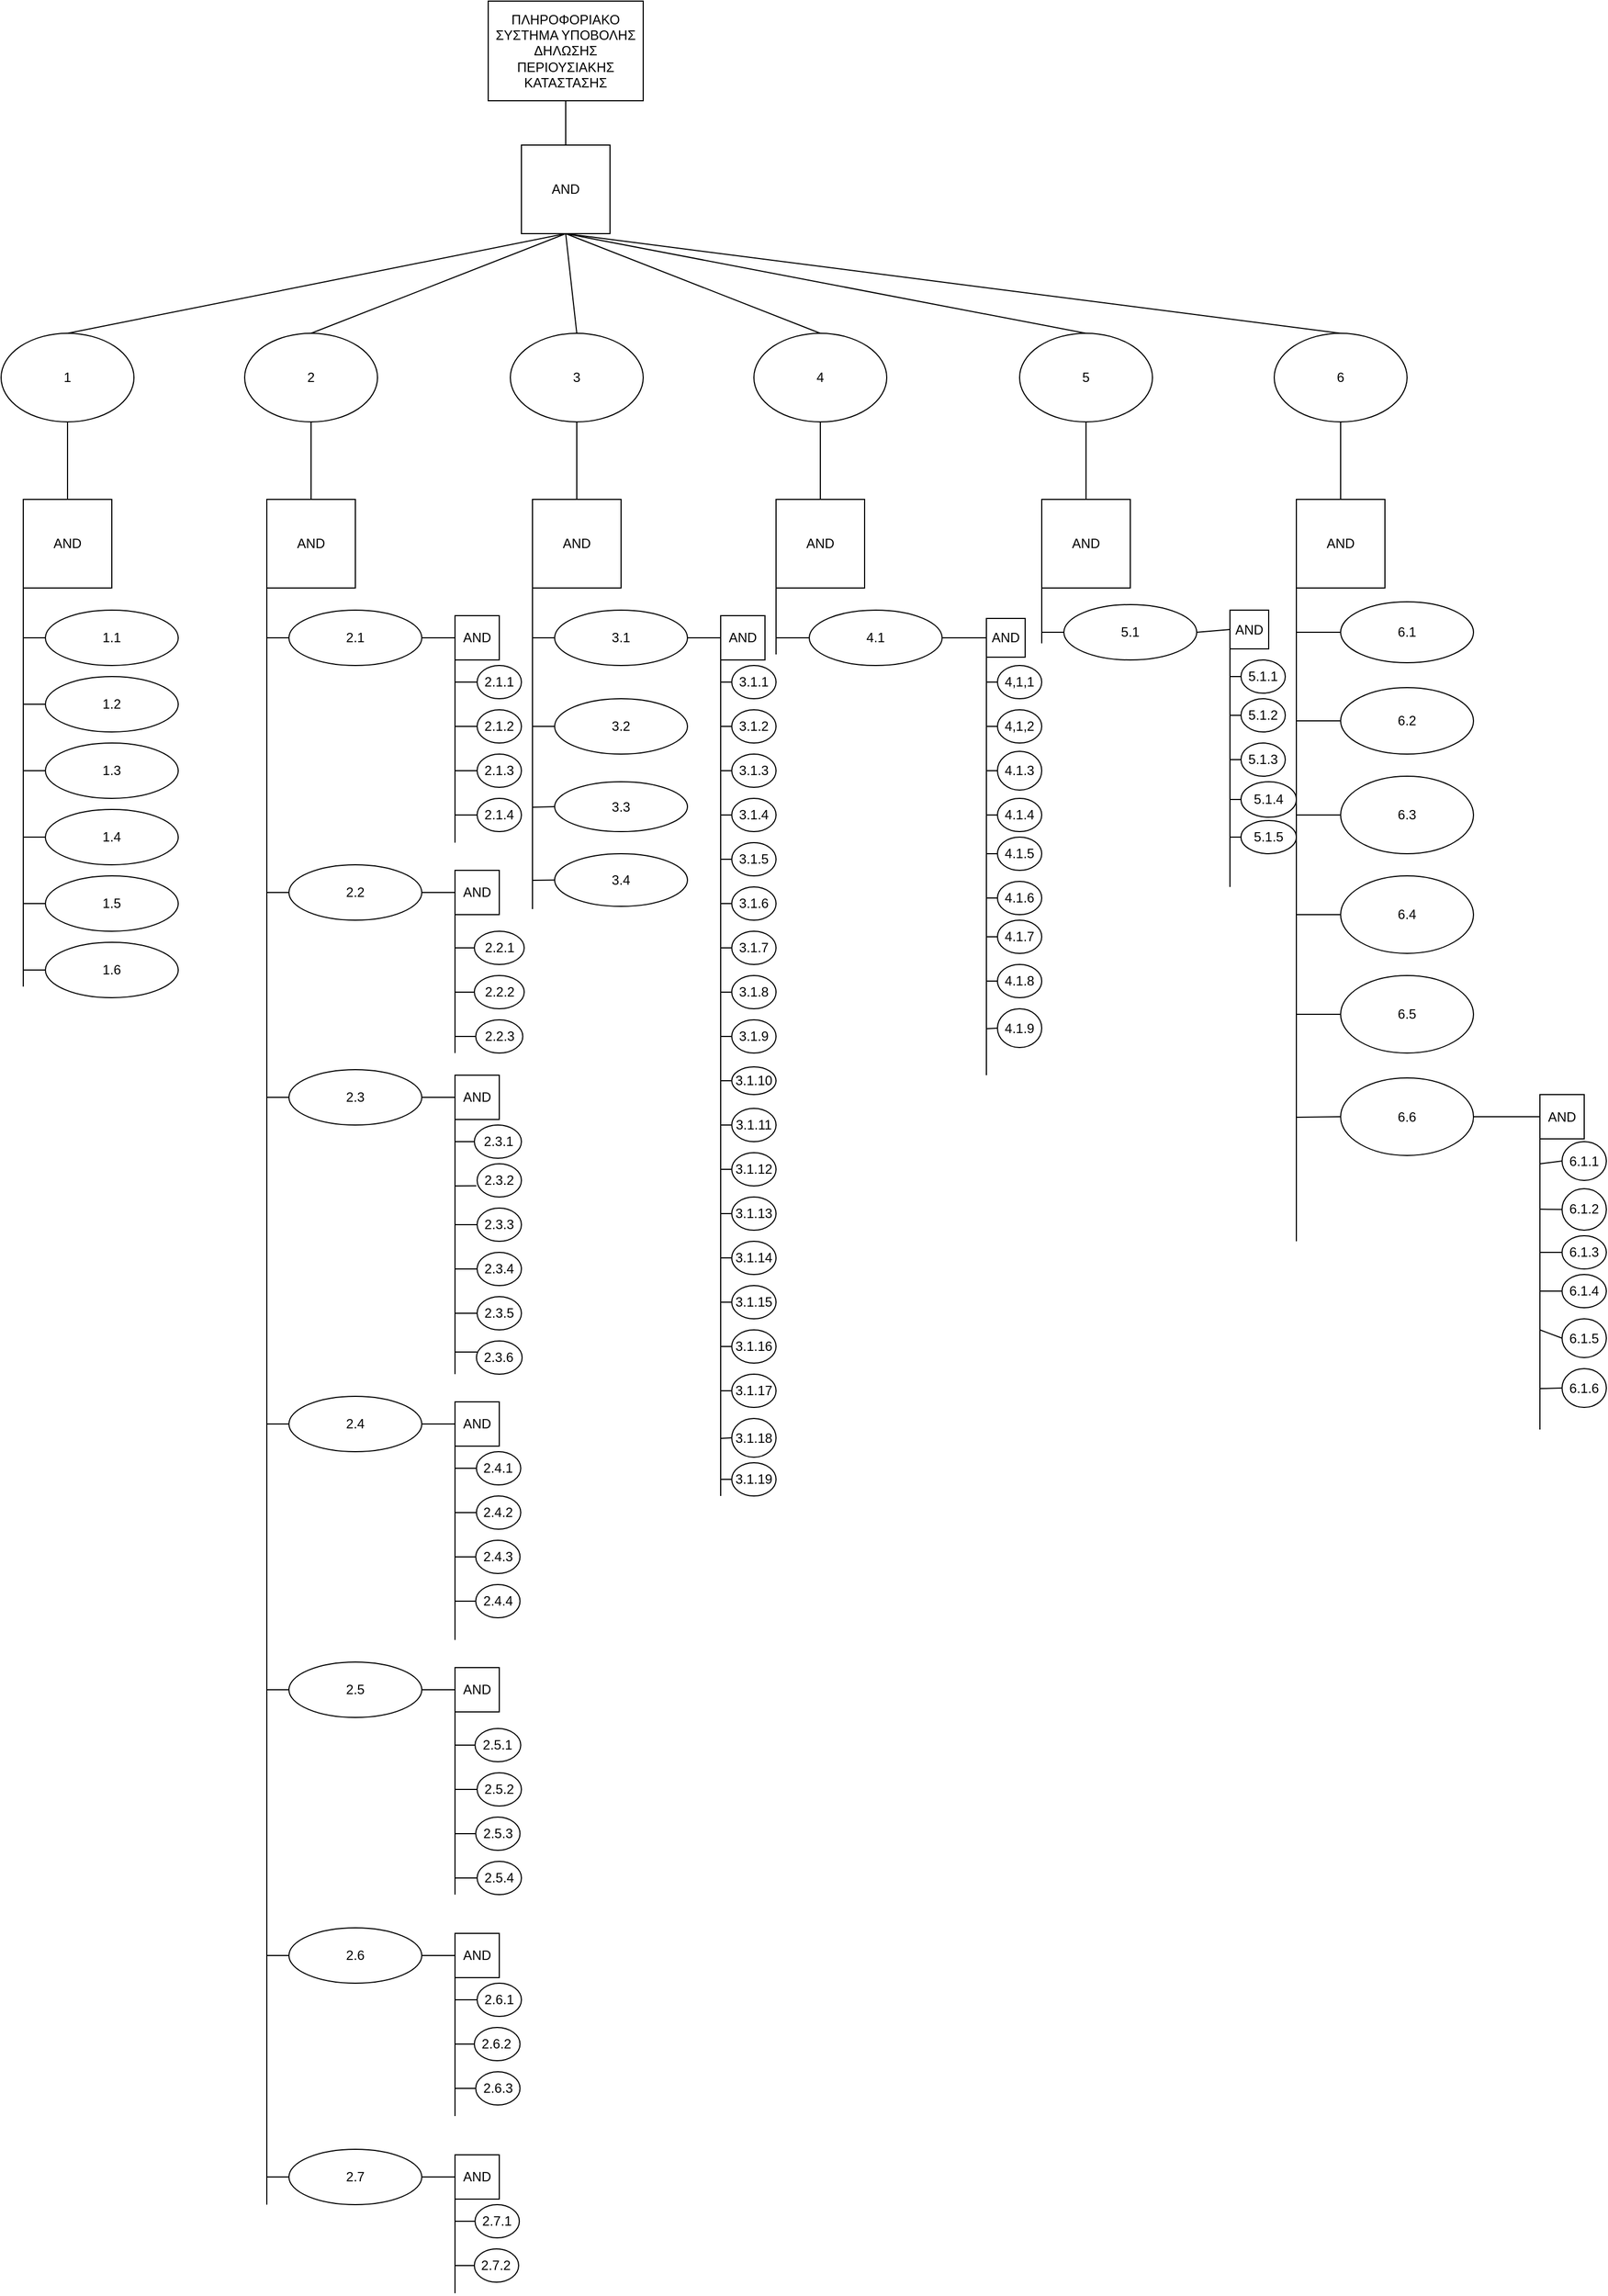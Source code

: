 <mxfile version="15.7.1" type="github">
  <diagram id="dGV0vndlncTyWmeZPjEZ" name="Page-1">
    <mxGraphModel dx="1718" dy="450" grid="1" gridSize="10" guides="1" tooltips="1" connect="1" arrows="1" fold="1" page="1" pageScale="1" pageWidth="850" pageHeight="1100" math="0" shadow="0">
      <root>
        <mxCell id="0" />
        <mxCell id="1" parent="0" />
        <mxCell id="BpDlPmbcfvSkp2qWvr0g-1" value="ΠΛΗΡΟΦΟΡΙΑΚΟ ΣΥΣΤΗΜΑ ΥΠΟΒΟΛΗΣ ΔΗΛΩΣΗΣ &lt;br/&gt;ΠΕΡΙΟΥΣΙΑΚΗΣ ΚΑΤΑΣΤΑΣΗΣ" style="rounded=0;whiteSpace=wrap;html=1;" parent="1" vertex="1">
          <mxGeometry x="410" y="10" width="140" height="90" as="geometry" />
        </mxCell>
        <mxCell id="BpDlPmbcfvSkp2qWvr0g-2" value="AND" style="whiteSpace=wrap;html=1;aspect=fixed;" parent="1" vertex="1">
          <mxGeometry x="440" y="140" width="80" height="80" as="geometry" />
        </mxCell>
        <mxCell id="BpDlPmbcfvSkp2qWvr0g-3" value="1" style="ellipse;whiteSpace=wrap;html=1;" parent="1" vertex="1">
          <mxGeometry x="-30" y="310" width="120" height="80" as="geometry" />
        </mxCell>
        <mxCell id="BpDlPmbcfvSkp2qWvr0g-4" value="5" style="ellipse;whiteSpace=wrap;html=1;" parent="1" vertex="1">
          <mxGeometry x="890" y="310" width="120" height="80" as="geometry" />
        </mxCell>
        <mxCell id="BpDlPmbcfvSkp2qWvr0g-5" value="2" style="ellipse;whiteSpace=wrap;html=1;" parent="1" vertex="1">
          <mxGeometry x="190" y="310" width="120" height="80" as="geometry" />
        </mxCell>
        <mxCell id="BpDlPmbcfvSkp2qWvr0g-6" value="4" style="ellipse;whiteSpace=wrap;html=1;" parent="1" vertex="1">
          <mxGeometry x="650" y="310" width="120" height="80" as="geometry" />
        </mxCell>
        <mxCell id="BpDlPmbcfvSkp2qWvr0g-7" value="3" style="ellipse;whiteSpace=wrap;html=1;" parent="1" vertex="1">
          <mxGeometry x="430" y="310" width="120" height="80" as="geometry" />
        </mxCell>
        <mxCell id="BpDlPmbcfvSkp2qWvr0g-8" value="6" style="ellipse;whiteSpace=wrap;html=1;" parent="1" vertex="1">
          <mxGeometry x="1120" y="310" width="120" height="80" as="geometry" />
        </mxCell>
        <mxCell id="BpDlPmbcfvSkp2qWvr0g-9" value="" style="endArrow=none;html=1;exitX=0.5;exitY=0;exitDx=0;exitDy=0;entryX=0.5;entryY=1;entryDx=0;entryDy=0;" parent="1" source="BpDlPmbcfvSkp2qWvr0g-2" target="BpDlPmbcfvSkp2qWvr0g-1" edge="1">
          <mxGeometry width="50" height="50" relative="1" as="geometry">
            <mxPoint x="570" y="150" as="sourcePoint" />
            <mxPoint x="620" y="100" as="targetPoint" />
          </mxGeometry>
        </mxCell>
        <mxCell id="BpDlPmbcfvSkp2qWvr0g-11" value="" style="endArrow=none;html=1;entryX=0.5;entryY=1;entryDx=0;entryDy=0;exitX=0.5;exitY=0;exitDx=0;exitDy=0;" parent="1" source="BpDlPmbcfvSkp2qWvr0g-3" target="BpDlPmbcfvSkp2qWvr0g-2" edge="1">
          <mxGeometry width="50" height="50" relative="1" as="geometry">
            <mxPoint x="350" y="530" as="sourcePoint" />
            <mxPoint x="400" y="480" as="targetPoint" />
          </mxGeometry>
        </mxCell>
        <mxCell id="BpDlPmbcfvSkp2qWvr0g-12" value="" style="endArrow=none;html=1;entryX=0.5;entryY=1;entryDx=0;entryDy=0;exitX=0.5;exitY=0;exitDx=0;exitDy=0;" parent="1" source="BpDlPmbcfvSkp2qWvr0g-5" target="BpDlPmbcfvSkp2qWvr0g-2" edge="1">
          <mxGeometry width="50" height="50" relative="1" as="geometry">
            <mxPoint x="280" y="630" as="sourcePoint" />
            <mxPoint x="330" y="580" as="targetPoint" />
          </mxGeometry>
        </mxCell>
        <mxCell id="BpDlPmbcfvSkp2qWvr0g-13" value="" style="endArrow=none;html=1;entryX=0.5;entryY=1;entryDx=0;entryDy=0;exitX=0.5;exitY=0;exitDx=0;exitDy=0;" parent="1" source="BpDlPmbcfvSkp2qWvr0g-7" target="BpDlPmbcfvSkp2qWvr0g-2" edge="1">
          <mxGeometry width="50" height="50" relative="1" as="geometry">
            <mxPoint x="350" y="590" as="sourcePoint" />
            <mxPoint x="400" y="540" as="targetPoint" />
          </mxGeometry>
        </mxCell>
        <mxCell id="BpDlPmbcfvSkp2qWvr0g-14" value="" style="endArrow=none;html=1;entryX=0.5;entryY=1;entryDx=0;entryDy=0;exitX=0.5;exitY=0;exitDx=0;exitDy=0;" parent="1" source="BpDlPmbcfvSkp2qWvr0g-6" target="BpDlPmbcfvSkp2qWvr0g-2" edge="1">
          <mxGeometry width="50" height="50" relative="1" as="geometry">
            <mxPoint x="640" y="520" as="sourcePoint" />
            <mxPoint x="690" y="470" as="targetPoint" />
          </mxGeometry>
        </mxCell>
        <mxCell id="BpDlPmbcfvSkp2qWvr0g-15" value="" style="endArrow=none;html=1;entryX=0.5;entryY=1;entryDx=0;entryDy=0;exitX=0.5;exitY=0;exitDx=0;exitDy=0;" parent="1" source="BpDlPmbcfvSkp2qWvr0g-4" target="BpDlPmbcfvSkp2qWvr0g-2" edge="1">
          <mxGeometry width="50" height="50" relative="1" as="geometry">
            <mxPoint x="530" y="530" as="sourcePoint" />
            <mxPoint x="580" y="480" as="targetPoint" />
          </mxGeometry>
        </mxCell>
        <mxCell id="BpDlPmbcfvSkp2qWvr0g-16" value="" style="endArrow=none;html=1;entryX=0.5;entryY=1;entryDx=0;entryDy=0;exitX=0.5;exitY=0;exitDx=0;exitDy=0;" parent="1" source="BpDlPmbcfvSkp2qWvr0g-8" target="BpDlPmbcfvSkp2qWvr0g-2" edge="1">
          <mxGeometry width="50" height="50" relative="1" as="geometry">
            <mxPoint x="750" y="580" as="sourcePoint" />
            <mxPoint x="790" y="540" as="targetPoint" />
          </mxGeometry>
        </mxCell>
        <mxCell id="BpDlPmbcfvSkp2qWvr0g-18" value="AND" style="whiteSpace=wrap;html=1;aspect=fixed;" parent="1" vertex="1">
          <mxGeometry x="-10" y="460" width="80" height="80" as="geometry" />
        </mxCell>
        <mxCell id="BpDlPmbcfvSkp2qWvr0g-23" value="" style="endArrow=none;html=1;entryX=0.5;entryY=1;entryDx=0;entryDy=0;exitX=0.5;exitY=0;exitDx=0;exitDy=0;" parent="1" source="BpDlPmbcfvSkp2qWvr0g-18" target="BpDlPmbcfvSkp2qWvr0g-3" edge="1">
          <mxGeometry width="50" height="50" relative="1" as="geometry">
            <mxPoint x="380" y="570" as="sourcePoint" />
            <mxPoint x="430" y="520" as="targetPoint" />
          </mxGeometry>
        </mxCell>
        <mxCell id="BpDlPmbcfvSkp2qWvr0g-25" value="AND" style="whiteSpace=wrap;html=1;aspect=fixed;" parent="1" vertex="1">
          <mxGeometry x="210" y="460" width="80" height="80" as="geometry" />
        </mxCell>
        <mxCell id="BpDlPmbcfvSkp2qWvr0g-26" value="AND" style="whiteSpace=wrap;html=1;aspect=fixed;" parent="1" vertex="1">
          <mxGeometry x="450" y="460" width="80" height="80" as="geometry" />
        </mxCell>
        <mxCell id="BpDlPmbcfvSkp2qWvr0g-27" value="AND" style="whiteSpace=wrap;html=1;aspect=fixed;" parent="1" vertex="1">
          <mxGeometry x="670" y="460" width="80" height="80" as="geometry" />
        </mxCell>
        <mxCell id="BpDlPmbcfvSkp2qWvr0g-28" value="AND" style="whiteSpace=wrap;html=1;aspect=fixed;" parent="1" vertex="1">
          <mxGeometry x="910" y="460" width="80" height="80" as="geometry" />
        </mxCell>
        <mxCell id="BpDlPmbcfvSkp2qWvr0g-29" value="AND" style="whiteSpace=wrap;html=1;aspect=fixed;" parent="1" vertex="1">
          <mxGeometry x="1140" y="460" width="80" height="80" as="geometry" />
        </mxCell>
        <mxCell id="BpDlPmbcfvSkp2qWvr0g-30" value="" style="endArrow=none;html=1;entryX=0.5;entryY=1;entryDx=0;entryDy=0;exitX=0.5;exitY=0;exitDx=0;exitDy=0;" parent="1" source="BpDlPmbcfvSkp2qWvr0g-25" target="BpDlPmbcfvSkp2qWvr0g-5" edge="1">
          <mxGeometry width="50" height="50" relative="1" as="geometry">
            <mxPoint x="370" y="610" as="sourcePoint" />
            <mxPoint x="420" y="560" as="targetPoint" />
          </mxGeometry>
        </mxCell>
        <mxCell id="BpDlPmbcfvSkp2qWvr0g-31" value="" style="endArrow=none;html=1;entryX=0.5;entryY=1;entryDx=0;entryDy=0;exitX=0.5;exitY=0;exitDx=0;exitDy=0;" parent="1" source="BpDlPmbcfvSkp2qWvr0g-26" target="BpDlPmbcfvSkp2qWvr0g-7" edge="1">
          <mxGeometry width="50" height="50" relative="1" as="geometry">
            <mxPoint x="420" y="670" as="sourcePoint" />
            <mxPoint x="470" y="620" as="targetPoint" />
          </mxGeometry>
        </mxCell>
        <mxCell id="BpDlPmbcfvSkp2qWvr0g-33" value="" style="endArrow=none;html=1;entryX=0.5;entryY=1;entryDx=0;entryDy=0;exitX=0.5;exitY=0;exitDx=0;exitDy=0;" parent="1" source="BpDlPmbcfvSkp2qWvr0g-27" target="BpDlPmbcfvSkp2qWvr0g-6" edge="1">
          <mxGeometry width="50" height="50" relative="1" as="geometry">
            <mxPoint x="310" y="720" as="sourcePoint" />
            <mxPoint x="360" y="670" as="targetPoint" />
          </mxGeometry>
        </mxCell>
        <mxCell id="BpDlPmbcfvSkp2qWvr0g-34" value="" style="endArrow=none;html=1;entryX=0.5;entryY=1;entryDx=0;entryDy=0;exitX=0.5;exitY=0;exitDx=0;exitDy=0;" parent="1" source="BpDlPmbcfvSkp2qWvr0g-28" target="BpDlPmbcfvSkp2qWvr0g-4" edge="1">
          <mxGeometry width="50" height="50" relative="1" as="geometry">
            <mxPoint x="800" y="620" as="sourcePoint" />
            <mxPoint x="850" y="570" as="targetPoint" />
          </mxGeometry>
        </mxCell>
        <mxCell id="BpDlPmbcfvSkp2qWvr0g-35" value="" style="endArrow=none;html=1;entryX=0.5;entryY=1;entryDx=0;entryDy=0;exitX=0.5;exitY=0;exitDx=0;exitDy=0;" parent="1" source="BpDlPmbcfvSkp2qWvr0g-29" target="BpDlPmbcfvSkp2qWvr0g-8" edge="1">
          <mxGeometry width="50" height="50" relative="1" as="geometry">
            <mxPoint x="1010" y="620" as="sourcePoint" />
            <mxPoint x="1060" y="570" as="targetPoint" />
          </mxGeometry>
        </mxCell>
        <mxCell id="BpDlPmbcfvSkp2qWvr0g-36" value="" style="endArrow=none;html=1;entryX=0;entryY=1;entryDx=0;entryDy=0;" parent="1" target="BpDlPmbcfvSkp2qWvr0g-18" edge="1">
          <mxGeometry width="50" height="50" relative="1" as="geometry">
            <mxPoint x="-10" y="900" as="sourcePoint" />
            <mxPoint x="20" y="670" as="targetPoint" />
          </mxGeometry>
        </mxCell>
        <mxCell id="BpDlPmbcfvSkp2qWvr0g-37" value="1.1" style="ellipse;whiteSpace=wrap;html=1;" parent="1" vertex="1">
          <mxGeometry x="10" y="560" width="120" height="50" as="geometry" />
        </mxCell>
        <mxCell id="BpDlPmbcfvSkp2qWvr0g-38" value="1.3" style="ellipse;whiteSpace=wrap;html=1;" parent="1" vertex="1">
          <mxGeometry x="10" y="680" width="120" height="50" as="geometry" />
        </mxCell>
        <mxCell id="BpDlPmbcfvSkp2qWvr0g-39" value="1.4" style="ellipse;whiteSpace=wrap;html=1;" parent="1" vertex="1">
          <mxGeometry x="10" y="740" width="120" height="50" as="geometry" />
        </mxCell>
        <mxCell id="BpDlPmbcfvSkp2qWvr0g-40" value="1.2" style="ellipse;whiteSpace=wrap;html=1;" parent="1" vertex="1">
          <mxGeometry x="10" y="620" width="120" height="50" as="geometry" />
        </mxCell>
        <mxCell id="BpDlPmbcfvSkp2qWvr0g-41" value="1.5" style="ellipse;whiteSpace=wrap;html=1;" parent="1" vertex="1">
          <mxGeometry x="10" y="800" width="120" height="50" as="geometry" />
        </mxCell>
        <mxCell id="BpDlPmbcfvSkp2qWvr0g-42" value="1.6" style="ellipse;whiteSpace=wrap;html=1;" parent="1" vertex="1">
          <mxGeometry x="10" y="860" width="120" height="50" as="geometry" />
        </mxCell>
        <mxCell id="BpDlPmbcfvSkp2qWvr0g-46" value="" style="endArrow=none;html=1;entryX=0;entryY=0.5;entryDx=0;entryDy=0;" parent="1" target="BpDlPmbcfvSkp2qWvr0g-37" edge="1">
          <mxGeometry width="50" height="50" relative="1" as="geometry">
            <mxPoint x="-10" y="585" as="sourcePoint" />
            <mxPoint x="-50" y="600" as="targetPoint" />
          </mxGeometry>
        </mxCell>
        <mxCell id="BpDlPmbcfvSkp2qWvr0g-47" value="" style="endArrow=none;html=1;entryX=0;entryY=0.5;entryDx=0;entryDy=0;" parent="1" target="BpDlPmbcfvSkp2qWvr0g-40" edge="1">
          <mxGeometry width="50" height="50" relative="1" as="geometry">
            <mxPoint x="-10" y="645" as="sourcePoint" />
            <mxPoint x="-80" y="660" as="targetPoint" />
          </mxGeometry>
        </mxCell>
        <mxCell id="BpDlPmbcfvSkp2qWvr0g-48" value="" style="endArrow=none;html=1;entryX=0;entryY=0.5;entryDx=0;entryDy=0;" parent="1" target="BpDlPmbcfvSkp2qWvr0g-38" edge="1">
          <mxGeometry width="50" height="50" relative="1" as="geometry">
            <mxPoint x="-10" y="705" as="sourcePoint" />
            <mxPoint x="-90" y="710" as="targetPoint" />
          </mxGeometry>
        </mxCell>
        <mxCell id="BpDlPmbcfvSkp2qWvr0g-49" value="" style="endArrow=none;html=1;entryX=0;entryY=0.5;entryDx=0;entryDy=0;" parent="1" target="BpDlPmbcfvSkp2qWvr0g-39" edge="1">
          <mxGeometry width="50" height="50" relative="1" as="geometry">
            <mxPoint x="-10" y="765" as="sourcePoint" />
            <mxPoint x="-70" y="800" as="targetPoint" />
          </mxGeometry>
        </mxCell>
        <mxCell id="BpDlPmbcfvSkp2qWvr0g-50" value="" style="endArrow=none;html=1;entryX=0;entryY=0.5;entryDx=0;entryDy=0;" parent="1" target="BpDlPmbcfvSkp2qWvr0g-41" edge="1">
          <mxGeometry width="50" height="50" relative="1" as="geometry">
            <mxPoint x="-10" y="825" as="sourcePoint" />
            <mxPoint x="-50" y="850" as="targetPoint" />
          </mxGeometry>
        </mxCell>
        <mxCell id="BpDlPmbcfvSkp2qWvr0g-51" value="" style="endArrow=none;html=1;entryX=0;entryY=0.5;entryDx=0;entryDy=0;" parent="1" target="BpDlPmbcfvSkp2qWvr0g-42" edge="1">
          <mxGeometry width="50" height="50" relative="1" as="geometry">
            <mxPoint x="-10" y="885" as="sourcePoint" />
            <mxPoint x="-50" y="910" as="targetPoint" />
          </mxGeometry>
        </mxCell>
        <mxCell id="BpDlPmbcfvSkp2qWvr0g-52" value="2.1" style="ellipse;whiteSpace=wrap;html=1;" parent="1" vertex="1">
          <mxGeometry x="230" y="560" width="120" height="50" as="geometry" />
        </mxCell>
        <mxCell id="BpDlPmbcfvSkp2qWvr0g-53" value="2.6" style="ellipse;whiteSpace=wrap;html=1;" parent="1" vertex="1">
          <mxGeometry x="230" y="1750" width="120" height="50" as="geometry" />
        </mxCell>
        <mxCell id="BpDlPmbcfvSkp2qWvr0g-54" value="2.5" style="ellipse;whiteSpace=wrap;html=1;" parent="1" vertex="1">
          <mxGeometry x="230" y="1510" width="120" height="50" as="geometry" />
        </mxCell>
        <mxCell id="BpDlPmbcfvSkp2qWvr0g-55" value="2.7" style="ellipse;whiteSpace=wrap;html=1;" parent="1" vertex="1">
          <mxGeometry x="230" y="1950" width="120" height="50" as="geometry" />
        </mxCell>
        <mxCell id="BpDlPmbcfvSkp2qWvr0g-56" value="2.2" style="ellipse;whiteSpace=wrap;html=1;" parent="1" vertex="1">
          <mxGeometry x="230" y="790" width="120" height="50" as="geometry" />
        </mxCell>
        <mxCell id="BpDlPmbcfvSkp2qWvr0g-57" value="2.4" style="ellipse;whiteSpace=wrap;html=1;" parent="1" vertex="1">
          <mxGeometry x="230" y="1270" width="120" height="50" as="geometry" />
        </mxCell>
        <mxCell id="BpDlPmbcfvSkp2qWvr0g-58" value="2.3" style="ellipse;whiteSpace=wrap;html=1;" parent="1" vertex="1">
          <mxGeometry x="230" y="975" width="120" height="50" as="geometry" />
        </mxCell>
        <mxCell id="BpDlPmbcfvSkp2qWvr0g-59" value="" style="endArrow=none;html=1;entryX=0;entryY=1;entryDx=0;entryDy=0;" parent="1" target="BpDlPmbcfvSkp2qWvr0g-25" edge="1">
          <mxGeometry width="50" height="50" relative="1" as="geometry">
            <mxPoint x="210" y="2000" as="sourcePoint" />
            <mxPoint x="220" y="610" as="targetPoint" />
          </mxGeometry>
        </mxCell>
        <mxCell id="BpDlPmbcfvSkp2qWvr0g-60" value="" style="endArrow=none;html=1;exitX=0;exitY=0.5;exitDx=0;exitDy=0;" parent="1" source="BpDlPmbcfvSkp2qWvr0g-52" edge="1">
          <mxGeometry width="50" height="50" relative="1" as="geometry">
            <mxPoint x="470" y="690" as="sourcePoint" />
            <mxPoint x="210" y="585" as="targetPoint" />
          </mxGeometry>
        </mxCell>
        <mxCell id="BpDlPmbcfvSkp2qWvr0g-68" value="2.1.1" style="ellipse;whiteSpace=wrap;html=1;" parent="1" vertex="1">
          <mxGeometry x="400" y="610" width="40" height="30" as="geometry" />
        </mxCell>
        <mxCell id="BpDlPmbcfvSkp2qWvr0g-69" value="2.1.3" style="ellipse;whiteSpace=wrap;html=1;" parent="1" vertex="1">
          <mxGeometry x="400" y="690" width="40" height="30" as="geometry" />
        </mxCell>
        <mxCell id="BpDlPmbcfvSkp2qWvr0g-70" value="2.1.2" style="ellipse;whiteSpace=wrap;html=1;" parent="1" vertex="1">
          <mxGeometry x="400" y="650" width="40" height="30" as="geometry" />
        </mxCell>
        <mxCell id="BpDlPmbcfvSkp2qWvr0g-71" value="2.1.4" style="ellipse;whiteSpace=wrap;html=1;" parent="1" vertex="1">
          <mxGeometry x="400" y="730" width="40" height="30" as="geometry" />
        </mxCell>
        <mxCell id="BpDlPmbcfvSkp2qWvr0g-72" value="" style="endArrow=none;html=1;exitX=1;exitY=0.5;exitDx=0;exitDy=0;entryX=0;entryY=0.5;entryDx=0;entryDy=0;" parent="1" source="BpDlPmbcfvSkp2qWvr0g-52" target="BpDlPmbcfvSkp2qWvr0g-73" edge="1">
          <mxGeometry width="50" height="50" relative="1" as="geometry">
            <mxPoint x="400" y="630" as="sourcePoint" />
            <mxPoint x="390" y="585" as="targetPoint" />
          </mxGeometry>
        </mxCell>
        <mxCell id="BpDlPmbcfvSkp2qWvr0g-73" value="AND" style="whiteSpace=wrap;html=1;aspect=fixed;" parent="1" vertex="1">
          <mxGeometry x="380" y="565" width="40" height="40" as="geometry" />
        </mxCell>
        <mxCell id="BpDlPmbcfvSkp2qWvr0g-86" value="" style="endArrow=none;html=1;entryX=0;entryY=1;entryDx=0;entryDy=0;" parent="1" target="BpDlPmbcfvSkp2qWvr0g-73" edge="1">
          <mxGeometry width="50" height="50" relative="1" as="geometry">
            <mxPoint x="380" y="770" as="sourcePoint" />
            <mxPoint x="430" y="650" as="targetPoint" />
          </mxGeometry>
        </mxCell>
        <mxCell id="BpDlPmbcfvSkp2qWvr0g-88" value="" style="endArrow=none;html=1;entryX=0;entryY=0.5;entryDx=0;entryDy=0;" parent="1" target="BpDlPmbcfvSkp2qWvr0g-68" edge="1">
          <mxGeometry width="50" height="50" relative="1" as="geometry">
            <mxPoint x="380" y="625" as="sourcePoint" />
            <mxPoint x="490" y="640" as="targetPoint" />
          </mxGeometry>
        </mxCell>
        <mxCell id="BpDlPmbcfvSkp2qWvr0g-89" value="" style="endArrow=none;html=1;entryX=0;entryY=0.5;entryDx=0;entryDy=0;" parent="1" target="BpDlPmbcfvSkp2qWvr0g-70" edge="1">
          <mxGeometry width="50" height="50" relative="1" as="geometry">
            <mxPoint x="380" y="665" as="sourcePoint" />
            <mxPoint x="490" y="680" as="targetPoint" />
          </mxGeometry>
        </mxCell>
        <mxCell id="BpDlPmbcfvSkp2qWvr0g-90" value="" style="endArrow=none;html=1;entryX=0;entryY=0.5;entryDx=0;entryDy=0;" parent="1" target="BpDlPmbcfvSkp2qWvr0g-69" edge="1">
          <mxGeometry width="50" height="50" relative="1" as="geometry">
            <mxPoint x="380" y="705" as="sourcePoint" />
            <mxPoint x="450" y="740" as="targetPoint" />
          </mxGeometry>
        </mxCell>
        <mxCell id="BpDlPmbcfvSkp2qWvr0g-91" value="" style="endArrow=none;html=1;entryX=0;entryY=0.5;entryDx=0;entryDy=0;" parent="1" target="BpDlPmbcfvSkp2qWvr0g-71" edge="1">
          <mxGeometry width="50" height="50" relative="1" as="geometry">
            <mxPoint x="380" y="745" as="sourcePoint" />
            <mxPoint x="420" y="780" as="targetPoint" />
          </mxGeometry>
        </mxCell>
        <mxCell id="BpDlPmbcfvSkp2qWvr0g-94" value="" style="endArrow=none;html=1;entryX=0;entryY=0.5;entryDx=0;entryDy=0;" parent="1" target="BpDlPmbcfvSkp2qWvr0g-56" edge="1">
          <mxGeometry width="50" height="50" relative="1" as="geometry">
            <mxPoint x="210" y="815" as="sourcePoint" />
            <mxPoint x="360" y="900" as="targetPoint" />
          </mxGeometry>
        </mxCell>
        <mxCell id="BpDlPmbcfvSkp2qWvr0g-95" value="AND" style="whiteSpace=wrap;html=1;aspect=fixed;" parent="1" vertex="1">
          <mxGeometry x="380" y="795" width="40" height="40" as="geometry" />
        </mxCell>
        <mxCell id="BpDlPmbcfvSkp2qWvr0g-96" value="" style="endArrow=none;html=1;exitX=1;exitY=0.5;exitDx=0;exitDy=0;entryX=0;entryY=0.5;entryDx=0;entryDy=0;" parent="1" source="BpDlPmbcfvSkp2qWvr0g-56" target="BpDlPmbcfvSkp2qWvr0g-95" edge="1">
          <mxGeometry width="50" height="50" relative="1" as="geometry">
            <mxPoint x="450" y="980" as="sourcePoint" />
            <mxPoint x="500" y="930" as="targetPoint" />
          </mxGeometry>
        </mxCell>
        <mxCell id="BpDlPmbcfvSkp2qWvr0g-97" value="2.2.1" style="ellipse;whiteSpace=wrap;html=1;" parent="1" vertex="1">
          <mxGeometry x="397.5" y="850" width="45" height="30" as="geometry" />
        </mxCell>
        <mxCell id="BpDlPmbcfvSkp2qWvr0g-98" value="2.2.3" style="ellipse;whiteSpace=wrap;html=1;" parent="1" vertex="1">
          <mxGeometry x="398.75" y="930" width="42.5" height="30" as="geometry" />
        </mxCell>
        <mxCell id="BpDlPmbcfvSkp2qWvr0g-99" value="2.2.2" style="ellipse;whiteSpace=wrap;html=1;" parent="1" vertex="1">
          <mxGeometry x="397.5" y="890" width="45" height="30" as="geometry" />
        </mxCell>
        <mxCell id="BpDlPmbcfvSkp2qWvr0g-100" value="" style="endArrow=none;html=1;entryX=0;entryY=1;entryDx=0;entryDy=0;" parent="1" target="BpDlPmbcfvSkp2qWvr0g-95" edge="1">
          <mxGeometry width="50" height="50" relative="1" as="geometry">
            <mxPoint x="380" y="960" as="sourcePoint" />
            <mxPoint x="370" y="900" as="targetPoint" />
          </mxGeometry>
        </mxCell>
        <mxCell id="BpDlPmbcfvSkp2qWvr0g-101" value="" style="endArrow=none;html=1;entryX=0;entryY=0.5;entryDx=0;entryDy=0;" parent="1" target="BpDlPmbcfvSkp2qWvr0g-97" edge="1">
          <mxGeometry width="50" height="50" relative="1" as="geometry">
            <mxPoint x="380" y="865" as="sourcePoint" />
            <mxPoint x="540" y="860" as="targetPoint" />
          </mxGeometry>
        </mxCell>
        <mxCell id="BpDlPmbcfvSkp2qWvr0g-102" value="" style="endArrow=none;html=1;entryX=0;entryY=0.5;entryDx=0;entryDy=0;" parent="1" target="BpDlPmbcfvSkp2qWvr0g-99" edge="1">
          <mxGeometry width="50" height="50" relative="1" as="geometry">
            <mxPoint x="380" y="905" as="sourcePoint" />
            <mxPoint x="540" y="930" as="targetPoint" />
          </mxGeometry>
        </mxCell>
        <mxCell id="BpDlPmbcfvSkp2qWvr0g-103" value="" style="endArrow=none;html=1;entryX=0;entryY=0.5;entryDx=0;entryDy=0;" parent="1" target="BpDlPmbcfvSkp2qWvr0g-98" edge="1">
          <mxGeometry width="50" height="50" relative="1" as="geometry">
            <mxPoint x="380" y="945" as="sourcePoint" />
            <mxPoint x="480" y="960" as="targetPoint" />
          </mxGeometry>
        </mxCell>
        <mxCell id="BpDlPmbcfvSkp2qWvr0g-104" value="2.3.1" style="ellipse;whiteSpace=wrap;html=1;" parent="1" vertex="1">
          <mxGeometry x="397.5" y="1025" width="42.5" height="30" as="geometry" />
        </mxCell>
        <mxCell id="BpDlPmbcfvSkp2qWvr0g-105" value="2.3.2" style="ellipse;whiteSpace=wrap;html=1;" parent="1" vertex="1">
          <mxGeometry x="400" y="1060" width="40" height="30" as="geometry" />
        </mxCell>
        <mxCell id="BpDlPmbcfvSkp2qWvr0g-106" value="2.3.3" style="ellipse;whiteSpace=wrap;html=1;" parent="1" vertex="1">
          <mxGeometry x="400" y="1100" width="40" height="30" as="geometry" />
        </mxCell>
        <mxCell id="BpDlPmbcfvSkp2qWvr0g-107" value="2.3.4" style="ellipse;whiteSpace=wrap;html=1;" parent="1" vertex="1">
          <mxGeometry x="400" y="1140" width="40" height="30" as="geometry" />
        </mxCell>
        <mxCell id="BpDlPmbcfvSkp2qWvr0g-108" value="2.3.5" style="ellipse;whiteSpace=wrap;html=1;" parent="1" vertex="1">
          <mxGeometry x="400" y="1180" width="40" height="30" as="geometry" />
        </mxCell>
        <mxCell id="BpDlPmbcfvSkp2qWvr0g-109" value="2.3.6" style="ellipse;whiteSpace=wrap;html=1;" parent="1" vertex="1">
          <mxGeometry x="399.38" y="1220" width="41.25" height="30" as="geometry" />
        </mxCell>
        <mxCell id="BpDlPmbcfvSkp2qWvr0g-110" value="" style="endArrow=none;html=1;entryX=0;entryY=0.5;entryDx=0;entryDy=0;" parent="1" target="BpDlPmbcfvSkp2qWvr0g-58" edge="1">
          <mxGeometry width="50" height="50" relative="1" as="geometry">
            <mxPoint x="210" y="1000" as="sourcePoint" />
            <mxPoint x="340" y="1040" as="targetPoint" />
          </mxGeometry>
        </mxCell>
        <mxCell id="BpDlPmbcfvSkp2qWvr0g-111" value="AND" style="whiteSpace=wrap;html=1;aspect=fixed;" parent="1" vertex="1">
          <mxGeometry x="380" y="980" width="40" height="40" as="geometry" />
        </mxCell>
        <mxCell id="BpDlPmbcfvSkp2qWvr0g-112" value="" style="endArrow=none;html=1;exitX=1;exitY=0.5;exitDx=0;exitDy=0;entryX=0;entryY=0.5;entryDx=0;entryDy=0;" parent="1" source="BpDlPmbcfvSkp2qWvr0g-58" target="BpDlPmbcfvSkp2qWvr0g-111" edge="1">
          <mxGeometry width="50" height="50" relative="1" as="geometry">
            <mxPoint x="330" y="1080" as="sourcePoint" />
            <mxPoint x="380" y="1030" as="targetPoint" />
          </mxGeometry>
        </mxCell>
        <mxCell id="BpDlPmbcfvSkp2qWvr0g-113" value="" style="endArrow=none;html=1;entryX=0;entryY=1;entryDx=0;entryDy=0;" parent="1" target="BpDlPmbcfvSkp2qWvr0g-111" edge="1">
          <mxGeometry width="50" height="50" relative="1" as="geometry">
            <mxPoint x="380" y="1250" as="sourcePoint" />
            <mxPoint x="410" y="1080" as="targetPoint" />
          </mxGeometry>
        </mxCell>
        <mxCell id="BpDlPmbcfvSkp2qWvr0g-116" value="" style="endArrow=none;html=1;entryX=0;entryY=0.5;entryDx=0;entryDy=0;" parent="1" target="BpDlPmbcfvSkp2qWvr0g-104" edge="1">
          <mxGeometry width="50" height="50" relative="1" as="geometry">
            <mxPoint x="380" y="1040" as="sourcePoint" />
            <mxPoint x="520" y="1020" as="targetPoint" />
          </mxGeometry>
        </mxCell>
        <mxCell id="BpDlPmbcfvSkp2qWvr0g-117" value="" style="endArrow=none;html=1;entryX=-0.018;entryY=0.662;entryDx=0;entryDy=0;entryPerimeter=0;" parent="1" target="BpDlPmbcfvSkp2qWvr0g-105" edge="1">
          <mxGeometry width="50" height="50" relative="1" as="geometry">
            <mxPoint x="380" y="1080" as="sourcePoint" />
            <mxPoint x="320" y="1150" as="targetPoint" />
          </mxGeometry>
        </mxCell>
        <mxCell id="BpDlPmbcfvSkp2qWvr0g-118" value="" style="endArrow=none;html=1;entryX=0;entryY=0.5;entryDx=0;entryDy=0;" parent="1" target="BpDlPmbcfvSkp2qWvr0g-106" edge="1">
          <mxGeometry width="50" height="50" relative="1" as="geometry">
            <mxPoint x="380" y="1115" as="sourcePoint" />
            <mxPoint x="330" y="1140" as="targetPoint" />
          </mxGeometry>
        </mxCell>
        <mxCell id="BpDlPmbcfvSkp2qWvr0g-119" value="" style="endArrow=none;html=1;entryX=0;entryY=0.5;entryDx=0;entryDy=0;" parent="1" target="BpDlPmbcfvSkp2qWvr0g-107" edge="1">
          <mxGeometry width="50" height="50" relative="1" as="geometry">
            <mxPoint x="380" y="1155" as="sourcePoint" />
            <mxPoint x="340" y="1160" as="targetPoint" />
          </mxGeometry>
        </mxCell>
        <mxCell id="BpDlPmbcfvSkp2qWvr0g-120" value="" style="endArrow=none;html=1;exitX=0;exitY=0.5;exitDx=0;exitDy=0;" parent="1" source="BpDlPmbcfvSkp2qWvr0g-57" edge="1">
          <mxGeometry width="50" height="50" relative="1" as="geometry">
            <mxPoint x="280" y="1390" as="sourcePoint" />
            <mxPoint x="210" y="1295" as="targetPoint" />
          </mxGeometry>
        </mxCell>
        <mxCell id="BpDlPmbcfvSkp2qWvr0g-121" value="" style="endArrow=none;html=1;exitX=1;exitY=0.5;exitDx=0;exitDy=0;entryX=0;entryY=0.5;entryDx=0;entryDy=0;" parent="1" source="BpDlPmbcfvSkp2qWvr0g-57" target="BpDlPmbcfvSkp2qWvr0g-122" edge="1">
          <mxGeometry width="50" height="50" relative="1" as="geometry">
            <mxPoint x="400" y="1330" as="sourcePoint" />
            <mxPoint x="380" y="1295" as="targetPoint" />
          </mxGeometry>
        </mxCell>
        <mxCell id="BpDlPmbcfvSkp2qWvr0g-122" value="AND" style="whiteSpace=wrap;html=1;aspect=fixed;" parent="1" vertex="1">
          <mxGeometry x="380" y="1275" width="40" height="40" as="geometry" />
        </mxCell>
        <mxCell id="BpDlPmbcfvSkp2qWvr0g-123" value="2.4.2" style="ellipse;whiteSpace=wrap;html=1;" parent="1" vertex="1">
          <mxGeometry x="399.38" y="1360" width="40" height="30" as="geometry" />
        </mxCell>
        <mxCell id="BpDlPmbcfvSkp2qWvr0g-124" value="2.4.3" style="ellipse;whiteSpace=wrap;html=1;" parent="1" vertex="1">
          <mxGeometry x="398.75" y="1400" width="40" height="30" as="geometry" />
        </mxCell>
        <mxCell id="BpDlPmbcfvSkp2qWvr0g-125" value="2.4.1" style="ellipse;whiteSpace=wrap;html=1;" parent="1" vertex="1">
          <mxGeometry x="399.38" y="1320" width="40" height="30" as="geometry" />
        </mxCell>
        <mxCell id="BpDlPmbcfvSkp2qWvr0g-126" value="2.4.4" style="ellipse;whiteSpace=wrap;html=1;" parent="1" vertex="1">
          <mxGeometry x="398.75" y="1440" width="40" height="30" as="geometry" />
        </mxCell>
        <mxCell id="BpDlPmbcfvSkp2qWvr0g-127" value="" style="endArrow=none;html=1;entryX=0;entryY=0.5;entryDx=0;entryDy=0;" parent="1" target="BpDlPmbcfvSkp2qWvr0g-108" edge="1">
          <mxGeometry width="50" height="50" relative="1" as="geometry">
            <mxPoint x="380" y="1195" as="sourcePoint" />
            <mxPoint x="540" y="1190" as="targetPoint" />
          </mxGeometry>
        </mxCell>
        <mxCell id="BpDlPmbcfvSkp2qWvr0g-128" value="" style="endArrow=none;html=1;" parent="1" edge="1">
          <mxGeometry width="50" height="50" relative="1" as="geometry">
            <mxPoint x="380" y="1230" as="sourcePoint" />
            <mxPoint x="400" y="1230" as="targetPoint" />
          </mxGeometry>
        </mxCell>
        <mxCell id="BpDlPmbcfvSkp2qWvr0g-129" value="" style="endArrow=none;html=1;entryX=0;entryY=1;entryDx=0;entryDy=0;" parent="1" target="BpDlPmbcfvSkp2qWvr0g-122" edge="1">
          <mxGeometry width="50" height="50" relative="1" as="geometry">
            <mxPoint x="380" y="1490" as="sourcePoint" />
            <mxPoint x="420" y="1440" as="targetPoint" />
          </mxGeometry>
        </mxCell>
        <mxCell id="BpDlPmbcfvSkp2qWvr0g-130" value="" style="endArrow=none;html=1;exitX=0;exitY=0.5;exitDx=0;exitDy=0;" parent="1" source="BpDlPmbcfvSkp2qWvr0g-125" edge="1">
          <mxGeometry width="50" height="50" relative="1" as="geometry">
            <mxPoint x="490" y="1420" as="sourcePoint" />
            <mxPoint x="380" y="1335" as="targetPoint" />
          </mxGeometry>
        </mxCell>
        <mxCell id="BpDlPmbcfvSkp2qWvr0g-131" value="" style="endArrow=none;html=1;entryX=0;entryY=0.5;entryDx=0;entryDy=0;" parent="1" target="BpDlPmbcfvSkp2qWvr0g-123" edge="1">
          <mxGeometry width="50" height="50" relative="1" as="geometry">
            <mxPoint x="380" y="1375" as="sourcePoint" />
            <mxPoint x="380" y="1410" as="targetPoint" />
          </mxGeometry>
        </mxCell>
        <mxCell id="BpDlPmbcfvSkp2qWvr0g-132" value="" style="endArrow=none;html=1;entryX=0;entryY=0.5;entryDx=0;entryDy=0;" parent="1" target="BpDlPmbcfvSkp2qWvr0g-124" edge="1">
          <mxGeometry width="50" height="50" relative="1" as="geometry">
            <mxPoint x="380" y="1415" as="sourcePoint" />
            <mxPoint x="360" y="1420" as="targetPoint" />
          </mxGeometry>
        </mxCell>
        <mxCell id="BpDlPmbcfvSkp2qWvr0g-133" value="" style="endArrow=none;html=1;entryX=0;entryY=0.5;entryDx=0;entryDy=0;" parent="1" target="BpDlPmbcfvSkp2qWvr0g-126" edge="1">
          <mxGeometry width="50" height="50" relative="1" as="geometry">
            <mxPoint x="380" y="1455" as="sourcePoint" />
            <mxPoint x="310" y="1520" as="targetPoint" />
          </mxGeometry>
        </mxCell>
        <mxCell id="BpDlPmbcfvSkp2qWvr0g-135" value="2.5.1" style="ellipse;whiteSpace=wrap;html=1;" parent="1" vertex="1">
          <mxGeometry x="398.12" y="1570" width="41.25" height="30" as="geometry" />
        </mxCell>
        <mxCell id="BpDlPmbcfvSkp2qWvr0g-136" value="2.5.3" style="ellipse;whiteSpace=wrap;html=1;" parent="1" vertex="1">
          <mxGeometry x="398.74" y="1650" width="40" height="30" as="geometry" />
        </mxCell>
        <mxCell id="BpDlPmbcfvSkp2qWvr0g-137" value="2.5.4" style="ellipse;whiteSpace=wrap;html=1;" parent="1" vertex="1">
          <mxGeometry x="400.01" y="1690" width="40" height="30" as="geometry" />
        </mxCell>
        <mxCell id="BpDlPmbcfvSkp2qWvr0g-138" value="2.5.2" style="ellipse;whiteSpace=wrap;html=1;" parent="1" vertex="1">
          <mxGeometry x="400" y="1610" width="40" height="30" as="geometry" />
        </mxCell>
        <mxCell id="BpDlPmbcfvSkp2qWvr0g-139" value="2.6.1" style="ellipse;whiteSpace=wrap;html=1;" parent="1" vertex="1">
          <mxGeometry x="400.01" y="1800" width="39.99" height="30" as="geometry" />
        </mxCell>
        <mxCell id="BpDlPmbcfvSkp2qWvr0g-140" value="2.6.3" style="ellipse;whiteSpace=wrap;html=1;" parent="1" vertex="1">
          <mxGeometry x="398.74" y="1880" width="40" height="30" as="geometry" />
        </mxCell>
        <mxCell id="BpDlPmbcfvSkp2qWvr0g-141" value="2.6.2" style="ellipse;whiteSpace=wrap;html=1;" parent="1" vertex="1">
          <mxGeometry x="397.49" y="1840" width="41.25" height="30" as="geometry" />
        </mxCell>
        <mxCell id="BpDlPmbcfvSkp2qWvr0g-142" value="2.7.1" style="ellipse;whiteSpace=wrap;html=1;" parent="1" vertex="1">
          <mxGeometry x="398.12" y="2000" width="40" height="30" as="geometry" />
        </mxCell>
        <mxCell id="BpDlPmbcfvSkp2qWvr0g-143" value="2.7.2" style="ellipse;whiteSpace=wrap;html=1;" parent="1" vertex="1">
          <mxGeometry x="397.49" y="2040" width="40" height="30" as="geometry" />
        </mxCell>
        <mxCell id="BpDlPmbcfvSkp2qWvr0g-144" value="" style="endArrow=none;html=1;entryX=0;entryY=0.5;entryDx=0;entryDy=0;" parent="1" target="BpDlPmbcfvSkp2qWvr0g-54" edge="1">
          <mxGeometry width="50" height="50" relative="1" as="geometry">
            <mxPoint x="210" y="1535" as="sourcePoint" />
            <mxPoint x="100" y="1560" as="targetPoint" />
          </mxGeometry>
        </mxCell>
        <mxCell id="BpDlPmbcfvSkp2qWvr0g-145" value="AND" style="whiteSpace=wrap;html=1;aspect=fixed;" parent="1" vertex="1">
          <mxGeometry x="380" y="1515" width="40" height="40" as="geometry" />
        </mxCell>
        <mxCell id="BpDlPmbcfvSkp2qWvr0g-146" value="" style="endArrow=none;html=1;exitX=1;exitY=0.5;exitDx=0;exitDy=0;entryX=0;entryY=0.5;entryDx=0;entryDy=0;" parent="1" source="BpDlPmbcfvSkp2qWvr0g-54" target="BpDlPmbcfvSkp2qWvr0g-145" edge="1">
          <mxGeometry width="50" height="50" relative="1" as="geometry">
            <mxPoint x="380" y="1650" as="sourcePoint" />
            <mxPoint x="430" y="1600" as="targetPoint" />
          </mxGeometry>
        </mxCell>
        <mxCell id="BpDlPmbcfvSkp2qWvr0g-147" value="" style="endArrow=none;html=1;entryX=0;entryY=1;entryDx=0;entryDy=0;" parent="1" target="BpDlPmbcfvSkp2qWvr0g-145" edge="1">
          <mxGeometry width="50" height="50" relative="1" as="geometry">
            <mxPoint x="380" y="1720" as="sourcePoint" />
            <mxPoint x="340" y="1610" as="targetPoint" />
          </mxGeometry>
        </mxCell>
        <mxCell id="BpDlPmbcfvSkp2qWvr0g-148" value="" style="endArrow=none;html=1;exitX=0;exitY=0.5;exitDx=0;exitDy=0;" parent="1" source="BpDlPmbcfvSkp2qWvr0g-135" edge="1">
          <mxGeometry width="50" height="50" relative="1" as="geometry">
            <mxPoint x="500" y="1590" as="sourcePoint" />
            <mxPoint x="380" y="1585" as="targetPoint" />
          </mxGeometry>
        </mxCell>
        <mxCell id="BpDlPmbcfvSkp2qWvr0g-149" value="" style="endArrow=none;html=1;entryX=0;entryY=0.5;entryDx=0;entryDy=0;" parent="1" target="BpDlPmbcfvSkp2qWvr0g-138" edge="1">
          <mxGeometry width="50" height="50" relative="1" as="geometry">
            <mxPoint x="380" y="1625" as="sourcePoint" />
            <mxPoint x="320" y="1610" as="targetPoint" />
          </mxGeometry>
        </mxCell>
        <mxCell id="BpDlPmbcfvSkp2qWvr0g-150" value="" style="endArrow=none;html=1;entryX=0;entryY=0.5;entryDx=0;entryDy=0;" parent="1" target="BpDlPmbcfvSkp2qWvr0g-136" edge="1">
          <mxGeometry width="50" height="50" relative="1" as="geometry">
            <mxPoint x="380" y="1665" as="sourcePoint" />
            <mxPoint x="480" y="1770" as="targetPoint" />
          </mxGeometry>
        </mxCell>
        <mxCell id="BpDlPmbcfvSkp2qWvr0g-151" value="" style="endArrow=none;html=1;entryX=0;entryY=0.5;entryDx=0;entryDy=0;" parent="1" target="BpDlPmbcfvSkp2qWvr0g-137" edge="1">
          <mxGeometry width="50" height="50" relative="1" as="geometry">
            <mxPoint x="380" y="1705" as="sourcePoint" />
            <mxPoint x="470" y="1770" as="targetPoint" />
          </mxGeometry>
        </mxCell>
        <mxCell id="BpDlPmbcfvSkp2qWvr0g-153" value="" style="endArrow=none;html=1;exitX=0;exitY=0.5;exitDx=0;exitDy=0;" parent="1" source="BpDlPmbcfvSkp2qWvr0g-53" edge="1">
          <mxGeometry width="50" height="50" relative="1" as="geometry">
            <mxPoint x="290" y="1910" as="sourcePoint" />
            <mxPoint x="210" y="1775" as="targetPoint" />
          </mxGeometry>
        </mxCell>
        <mxCell id="BpDlPmbcfvSkp2qWvr0g-155" value="AND" style="whiteSpace=wrap;html=1;aspect=fixed;" parent="1" vertex="1">
          <mxGeometry x="380" y="1755" width="40" height="40" as="geometry" />
        </mxCell>
        <mxCell id="BpDlPmbcfvSkp2qWvr0g-156" value="" style="endArrow=none;html=1;entryX=0;entryY=0.5;entryDx=0;entryDy=0;exitX=1;exitY=0.5;exitDx=0;exitDy=0;" parent="1" source="BpDlPmbcfvSkp2qWvr0g-53" target="BpDlPmbcfvSkp2qWvr0g-155" edge="1">
          <mxGeometry width="50" height="50" relative="1" as="geometry">
            <mxPoint x="340" y="1900" as="sourcePoint" />
            <mxPoint x="390" y="1850" as="targetPoint" />
          </mxGeometry>
        </mxCell>
        <mxCell id="BpDlPmbcfvSkp2qWvr0g-158" value="" style="endArrow=none;html=1;entryX=0;entryY=1;entryDx=0;entryDy=0;" parent="1" target="BpDlPmbcfvSkp2qWvr0g-155" edge="1">
          <mxGeometry width="50" height="50" relative="1" as="geometry">
            <mxPoint x="380" y="1920" as="sourcePoint" />
            <mxPoint x="360" y="1880" as="targetPoint" />
          </mxGeometry>
        </mxCell>
        <mxCell id="BpDlPmbcfvSkp2qWvr0g-159" value="" style="endArrow=none;html=1;entryX=0;entryY=0.5;entryDx=0;entryDy=0;" parent="1" target="BpDlPmbcfvSkp2qWvr0g-139" edge="1">
          <mxGeometry width="50" height="50" relative="1" as="geometry">
            <mxPoint x="380" y="1815" as="sourcePoint" />
            <mxPoint x="350" y="1880" as="targetPoint" />
          </mxGeometry>
        </mxCell>
        <mxCell id="BpDlPmbcfvSkp2qWvr0g-160" value="" style="endArrow=none;html=1;entryX=0;entryY=0.5;entryDx=0;entryDy=0;" parent="1" target="BpDlPmbcfvSkp2qWvr0g-141" edge="1">
          <mxGeometry width="50" height="50" relative="1" as="geometry">
            <mxPoint x="380" y="1855" as="sourcePoint" />
            <mxPoint x="360" y="1880" as="targetPoint" />
          </mxGeometry>
        </mxCell>
        <mxCell id="BpDlPmbcfvSkp2qWvr0g-161" value="" style="endArrow=none;html=1;entryX=0;entryY=0.5;entryDx=0;entryDy=0;" parent="1" target="BpDlPmbcfvSkp2qWvr0g-140" edge="1">
          <mxGeometry width="50" height="50" relative="1" as="geometry">
            <mxPoint x="380" y="1895" as="sourcePoint" />
            <mxPoint x="350" y="1930" as="targetPoint" />
          </mxGeometry>
        </mxCell>
        <mxCell id="BpDlPmbcfvSkp2qWvr0g-162" value="" style="endArrow=none;html=1;entryX=0;entryY=0.5;entryDx=0;entryDy=0;" parent="1" target="BpDlPmbcfvSkp2qWvr0g-55" edge="1">
          <mxGeometry width="50" height="50" relative="1" as="geometry">
            <mxPoint x="210" y="1975" as="sourcePoint" />
            <mxPoint x="290" y="2030" as="targetPoint" />
          </mxGeometry>
        </mxCell>
        <mxCell id="BpDlPmbcfvSkp2qWvr0g-163" value="AND" style="whiteSpace=wrap;html=1;aspect=fixed;" parent="1" vertex="1">
          <mxGeometry x="380" y="1955" width="40" height="40" as="geometry" />
        </mxCell>
        <mxCell id="BpDlPmbcfvSkp2qWvr0g-164" value="" style="endArrow=none;html=1;exitX=1;exitY=0.5;exitDx=0;exitDy=0;entryX=0;entryY=0.5;entryDx=0;entryDy=0;" parent="1" source="BpDlPmbcfvSkp2qWvr0g-55" target="BpDlPmbcfvSkp2qWvr0g-163" edge="1">
          <mxGeometry width="50" height="50" relative="1" as="geometry">
            <mxPoint x="440" y="2050" as="sourcePoint" />
            <mxPoint x="490" y="2000" as="targetPoint" />
          </mxGeometry>
        </mxCell>
        <mxCell id="BpDlPmbcfvSkp2qWvr0g-165" value="" style="endArrow=none;html=1;entryX=0;entryY=1;entryDx=0;entryDy=0;" parent="1" target="BpDlPmbcfvSkp2qWvr0g-163" edge="1">
          <mxGeometry width="50" height="50" relative="1" as="geometry">
            <mxPoint x="380" y="2080" as="sourcePoint" />
            <mxPoint x="370" y="2060" as="targetPoint" />
          </mxGeometry>
        </mxCell>
        <mxCell id="BpDlPmbcfvSkp2qWvr0g-166" value="" style="endArrow=none;html=1;entryX=0;entryY=0.5;entryDx=0;entryDy=0;" parent="1" target="BpDlPmbcfvSkp2qWvr0g-142" edge="1">
          <mxGeometry width="50" height="50" relative="1" as="geometry">
            <mxPoint x="380" y="2015" as="sourcePoint" />
            <mxPoint x="540" y="2040" as="targetPoint" />
          </mxGeometry>
        </mxCell>
        <mxCell id="BpDlPmbcfvSkp2qWvr0g-167" value="" style="endArrow=none;html=1;entryX=0;entryY=0.5;entryDx=0;entryDy=0;" parent="1" target="BpDlPmbcfvSkp2qWvr0g-143" edge="1">
          <mxGeometry width="50" height="50" relative="1" as="geometry">
            <mxPoint x="380" y="2055" as="sourcePoint" />
            <mxPoint x="450" y="2100" as="targetPoint" />
          </mxGeometry>
        </mxCell>
        <mxCell id="BpDlPmbcfvSkp2qWvr0g-168" value="3.3" style="ellipse;whiteSpace=wrap;html=1;" parent="1" vertex="1">
          <mxGeometry x="470" y="715" width="120" height="45" as="geometry" />
        </mxCell>
        <mxCell id="BpDlPmbcfvSkp2qWvr0g-169" value="3.1" style="ellipse;whiteSpace=wrap;html=1;" parent="1" vertex="1">
          <mxGeometry x="470" y="560" width="120" height="50" as="geometry" />
        </mxCell>
        <mxCell id="BpDlPmbcfvSkp2qWvr0g-170" value="3.4" style="ellipse;whiteSpace=wrap;html=1;" parent="1" vertex="1">
          <mxGeometry x="470" y="780" width="120" height="47.5" as="geometry" />
        </mxCell>
        <mxCell id="BpDlPmbcfvSkp2qWvr0g-171" value="3.2" style="ellipse;whiteSpace=wrap;html=1;" parent="1" vertex="1">
          <mxGeometry x="470" y="640" width="120" height="50" as="geometry" />
        </mxCell>
        <mxCell id="BpDlPmbcfvSkp2qWvr0g-172" value="" style="endArrow=none;html=1;entryX=0;entryY=1;entryDx=0;entryDy=0;" parent="1" target="BpDlPmbcfvSkp2qWvr0g-26" edge="1">
          <mxGeometry width="50" height="50" relative="1" as="geometry">
            <mxPoint x="450" y="830" as="sourcePoint" />
            <mxPoint x="530" y="580" as="targetPoint" />
          </mxGeometry>
        </mxCell>
        <mxCell id="BpDlPmbcfvSkp2qWvr0g-173" value="" style="endArrow=none;html=1;exitX=0;exitY=0.5;exitDx=0;exitDy=0;" parent="1" source="BpDlPmbcfvSkp2qWvr0g-169" edge="1">
          <mxGeometry width="50" height="50" relative="1" as="geometry">
            <mxPoint x="710" y="720" as="sourcePoint" />
            <mxPoint x="450" y="585" as="targetPoint" />
          </mxGeometry>
        </mxCell>
        <mxCell id="BpDlPmbcfvSkp2qWvr0g-174" value="3.1.8" style="ellipse;whiteSpace=wrap;html=1;" parent="1" vertex="1">
          <mxGeometry x="630" y="890" width="40" height="30" as="geometry" />
        </mxCell>
        <mxCell id="BpDlPmbcfvSkp2qWvr0g-175" value="3.1.9" style="ellipse;whiteSpace=wrap;html=1;" parent="1" vertex="1">
          <mxGeometry x="630" y="930" width="40" height="30" as="geometry" />
        </mxCell>
        <mxCell id="BpDlPmbcfvSkp2qWvr0g-176" value="3.1.12" style="ellipse;whiteSpace=wrap;html=1;" parent="1" vertex="1">
          <mxGeometry x="630" y="1050" width="40" height="30" as="geometry" />
        </mxCell>
        <mxCell id="BpDlPmbcfvSkp2qWvr0g-177" value="3.1.13" style="ellipse;whiteSpace=wrap;html=1;" parent="1" vertex="1">
          <mxGeometry x="630" y="1090" width="40" height="30" as="geometry" />
        </mxCell>
        <mxCell id="BpDlPmbcfvSkp2qWvr0g-178" value="3.1.3" style="ellipse;whiteSpace=wrap;html=1;" parent="1" vertex="1">
          <mxGeometry x="630" y="690" width="40" height="30" as="geometry" />
        </mxCell>
        <mxCell id="BpDlPmbcfvSkp2qWvr0g-179" value="3.1.10" style="ellipse;whiteSpace=wrap;html=1;" parent="1" vertex="1">
          <mxGeometry x="630" y="972.5" width="40" height="25" as="geometry" />
        </mxCell>
        <mxCell id="BpDlPmbcfvSkp2qWvr0g-180" value="3.1.1" style="ellipse;whiteSpace=wrap;html=1;" parent="1" vertex="1">
          <mxGeometry x="630" y="610" width="40" height="30" as="geometry" />
        </mxCell>
        <mxCell id="BpDlPmbcfvSkp2qWvr0g-181" value="3.1.2" style="ellipse;whiteSpace=wrap;html=1;" parent="1" vertex="1">
          <mxGeometry x="630" y="650" width="40" height="30" as="geometry" />
        </mxCell>
        <mxCell id="BpDlPmbcfvSkp2qWvr0g-182" value="3.1.4" style="ellipse;whiteSpace=wrap;html=1;" parent="1" vertex="1">
          <mxGeometry x="630" y="730" width="40" height="30" as="geometry" />
        </mxCell>
        <mxCell id="BpDlPmbcfvSkp2qWvr0g-183" value="3.1.6" style="ellipse;whiteSpace=wrap;html=1;" parent="1" vertex="1">
          <mxGeometry x="630" y="810" width="40" height="30" as="geometry" />
        </mxCell>
        <mxCell id="BpDlPmbcfvSkp2qWvr0g-184" value="3.1.5" style="ellipse;whiteSpace=wrap;html=1;" parent="1" vertex="1">
          <mxGeometry x="630" y="770" width="40" height="30" as="geometry" />
        </mxCell>
        <mxCell id="BpDlPmbcfvSkp2qWvr0g-185" value="3.1.17" style="ellipse;whiteSpace=wrap;html=1;" parent="1" vertex="1">
          <mxGeometry x="630" y="1250" width="40" height="30" as="geometry" />
        </mxCell>
        <mxCell id="BpDlPmbcfvSkp2qWvr0g-186" value="3.1.16" style="ellipse;whiteSpace=wrap;html=1;" parent="1" vertex="1">
          <mxGeometry x="630" y="1210" width="40" height="30" as="geometry" />
        </mxCell>
        <mxCell id="BpDlPmbcfvSkp2qWvr0g-187" value="3.1.11" style="ellipse;whiteSpace=wrap;html=1;" parent="1" vertex="1">
          <mxGeometry x="630" y="1010" width="40" height="30" as="geometry" />
        </mxCell>
        <mxCell id="BpDlPmbcfvSkp2qWvr0g-188" value="3.1.18" style="ellipse;whiteSpace=wrap;html=1;" parent="1" vertex="1">
          <mxGeometry x="630" y="1290" width="40" height="35" as="geometry" />
        </mxCell>
        <mxCell id="BpDlPmbcfvSkp2qWvr0g-189" value="3.1.14" style="ellipse;whiteSpace=wrap;html=1;" parent="1" vertex="1">
          <mxGeometry x="630" y="1130" width="40" height="30" as="geometry" />
        </mxCell>
        <mxCell id="BpDlPmbcfvSkp2qWvr0g-190" value="3.1.19" style="ellipse;whiteSpace=wrap;html=1;" parent="1" vertex="1">
          <mxGeometry x="630" y="1330" width="40" height="30" as="geometry" />
        </mxCell>
        <mxCell id="BpDlPmbcfvSkp2qWvr0g-191" value="3.1.15" style="ellipse;whiteSpace=wrap;html=1;" parent="1" vertex="1">
          <mxGeometry x="630" y="1170" width="40" height="30" as="geometry" />
        </mxCell>
        <mxCell id="BpDlPmbcfvSkp2qWvr0g-192" value="3.1.7" style="ellipse;whiteSpace=wrap;html=1;" parent="1" vertex="1">
          <mxGeometry x="630" y="850" width="40" height="30" as="geometry" />
        </mxCell>
        <mxCell id="UxaNfVvWll9Jjnr-sP5--2" value="AND" style="whiteSpace=wrap;html=1;aspect=fixed;" parent="1" vertex="1">
          <mxGeometry x="620" y="565" width="40" height="40" as="geometry" />
        </mxCell>
        <mxCell id="UxaNfVvWll9Jjnr-sP5--3" value="" style="endArrow=none;html=1;entryX=0;entryY=0.5;entryDx=0;entryDy=0;exitX=1;exitY=0.5;exitDx=0;exitDy=0;" parent="1" source="BpDlPmbcfvSkp2qWvr0g-169" target="UxaNfVvWll9Jjnr-sP5--2" edge="1">
          <mxGeometry width="50" height="50" relative="1" as="geometry">
            <mxPoint x="600" y="700" as="sourcePoint" />
            <mxPoint x="650" y="650" as="targetPoint" />
          </mxGeometry>
        </mxCell>
        <mxCell id="UxaNfVvWll9Jjnr-sP5--4" value="" style="endArrow=none;html=1;entryX=0;entryY=1;entryDx=0;entryDy=0;" parent="1" target="UxaNfVvWll9Jjnr-sP5--2" edge="1">
          <mxGeometry width="50" height="50" relative="1" as="geometry">
            <mxPoint x="620" y="1360" as="sourcePoint" />
            <mxPoint x="630" y="670" as="targetPoint" />
          </mxGeometry>
        </mxCell>
        <mxCell id="UxaNfVvWll9Jjnr-sP5--7" value="" style="endArrow=none;html=1;entryX=0;entryY=0.5;entryDx=0;entryDy=0;" parent="1" target="BpDlPmbcfvSkp2qWvr0g-180" edge="1">
          <mxGeometry width="50" height="50" relative="1" as="geometry">
            <mxPoint x="620" y="625" as="sourcePoint" />
            <mxPoint x="690" y="660" as="targetPoint" />
          </mxGeometry>
        </mxCell>
        <mxCell id="UxaNfVvWll9Jjnr-sP5--8" value="" style="endArrow=none;html=1;entryX=0;entryY=0.5;entryDx=0;entryDy=0;" parent="1" target="BpDlPmbcfvSkp2qWvr0g-181" edge="1">
          <mxGeometry width="50" height="50" relative="1" as="geometry">
            <mxPoint x="620" y="665" as="sourcePoint" />
            <mxPoint x="630" y="740" as="targetPoint" />
          </mxGeometry>
        </mxCell>
        <mxCell id="UxaNfVvWll9Jjnr-sP5--10" value="" style="endArrow=none;html=1;entryX=0;entryY=0.5;entryDx=0;entryDy=0;" parent="1" target="BpDlPmbcfvSkp2qWvr0g-178" edge="1">
          <mxGeometry width="50" height="50" relative="1" as="geometry">
            <mxPoint x="620" y="705" as="sourcePoint" />
            <mxPoint x="750" y="730" as="targetPoint" />
          </mxGeometry>
        </mxCell>
        <mxCell id="UxaNfVvWll9Jjnr-sP5--11" value="" style="endArrow=none;html=1;entryX=0;entryY=0.5;entryDx=0;entryDy=0;" parent="1" target="BpDlPmbcfvSkp2qWvr0g-182" edge="1">
          <mxGeometry width="50" height="50" relative="1" as="geometry">
            <mxPoint x="620" y="745" as="sourcePoint" />
            <mxPoint x="760" y="770" as="targetPoint" />
          </mxGeometry>
        </mxCell>
        <mxCell id="UxaNfVvWll9Jjnr-sP5--12" value="" style="endArrow=none;html=1;entryX=0;entryY=0.5;entryDx=0;entryDy=0;" parent="1" target="BpDlPmbcfvSkp2qWvr0g-184" edge="1">
          <mxGeometry width="50" height="50" relative="1" as="geometry">
            <mxPoint x="620" y="785" as="sourcePoint" />
            <mxPoint x="780" y="820" as="targetPoint" />
          </mxGeometry>
        </mxCell>
        <mxCell id="UxaNfVvWll9Jjnr-sP5--13" value="" style="endArrow=none;html=1;entryX=0;entryY=0.5;entryDx=0;entryDy=0;" parent="1" target="BpDlPmbcfvSkp2qWvr0g-183" edge="1">
          <mxGeometry width="50" height="50" relative="1" as="geometry">
            <mxPoint x="620" y="825" as="sourcePoint" />
            <mxPoint x="760" y="840" as="targetPoint" />
          </mxGeometry>
        </mxCell>
        <mxCell id="UxaNfVvWll9Jjnr-sP5--15" value="" style="endArrow=none;html=1;entryX=0;entryY=0.5;entryDx=0;entryDy=0;" parent="1" target="BpDlPmbcfvSkp2qWvr0g-192" edge="1">
          <mxGeometry width="50" height="50" relative="1" as="geometry">
            <mxPoint x="620" y="865" as="sourcePoint" />
            <mxPoint x="780" y="870" as="targetPoint" />
          </mxGeometry>
        </mxCell>
        <mxCell id="UxaNfVvWll9Jjnr-sP5--16" value="" style="endArrow=none;html=1;entryX=0;entryY=0.5;entryDx=0;entryDy=0;" parent="1" target="BpDlPmbcfvSkp2qWvr0g-174" edge="1">
          <mxGeometry width="50" height="50" relative="1" as="geometry">
            <mxPoint x="620" y="905" as="sourcePoint" />
            <mxPoint x="770" y="900" as="targetPoint" />
          </mxGeometry>
        </mxCell>
        <mxCell id="UxaNfVvWll9Jjnr-sP5--17" value="" style="endArrow=none;html=1;entryX=0;entryY=0.5;entryDx=0;entryDy=0;" parent="1" target="BpDlPmbcfvSkp2qWvr0g-175" edge="1">
          <mxGeometry width="50" height="50" relative="1" as="geometry">
            <mxPoint x="620" y="945" as="sourcePoint" />
            <mxPoint x="800" y="920" as="targetPoint" />
          </mxGeometry>
        </mxCell>
        <mxCell id="UxaNfVvWll9Jjnr-sP5--18" value="" style="endArrow=none;html=1;entryX=0;entryY=0.5;entryDx=0;entryDy=0;" parent="1" target="BpDlPmbcfvSkp2qWvr0g-179" edge="1">
          <mxGeometry width="50" height="50" relative="1" as="geometry">
            <mxPoint x="620" y="985" as="sourcePoint" />
            <mxPoint x="780" y="960" as="targetPoint" />
          </mxGeometry>
        </mxCell>
        <mxCell id="UxaNfVvWll9Jjnr-sP5--19" value="" style="endArrow=none;html=1;entryX=0;entryY=0.5;entryDx=0;entryDy=0;" parent="1" target="BpDlPmbcfvSkp2qWvr0g-187" edge="1">
          <mxGeometry width="50" height="50" relative="1" as="geometry">
            <mxPoint x="620" y="1025" as="sourcePoint" />
            <mxPoint x="580" y="1040" as="targetPoint" />
          </mxGeometry>
        </mxCell>
        <mxCell id="UxaNfVvWll9Jjnr-sP5--20" value="" style="endArrow=none;html=1;entryX=0;entryY=0.5;entryDx=0;entryDy=0;" parent="1" target="BpDlPmbcfvSkp2qWvr0g-176" edge="1">
          <mxGeometry width="50" height="50" relative="1" as="geometry">
            <mxPoint x="620" y="1065" as="sourcePoint" />
            <mxPoint x="710" y="1130" as="targetPoint" />
          </mxGeometry>
        </mxCell>
        <mxCell id="UxaNfVvWll9Jjnr-sP5--21" value="" style="endArrow=none;html=1;entryX=0;entryY=0.5;entryDx=0;entryDy=0;" parent="1" target="BpDlPmbcfvSkp2qWvr0g-177" edge="1">
          <mxGeometry width="50" height="50" relative="1" as="geometry">
            <mxPoint x="620" y="1105" as="sourcePoint" />
            <mxPoint x="850" y="1130" as="targetPoint" />
          </mxGeometry>
        </mxCell>
        <mxCell id="UxaNfVvWll9Jjnr-sP5--22" value="" style="endArrow=none;html=1;entryX=0;entryY=0.5;entryDx=0;entryDy=0;" parent="1" target="BpDlPmbcfvSkp2qWvr0g-189" edge="1">
          <mxGeometry width="50" height="50" relative="1" as="geometry">
            <mxPoint x="620" y="1145" as="sourcePoint" />
            <mxPoint x="700" y="1400" as="targetPoint" />
          </mxGeometry>
        </mxCell>
        <mxCell id="UxaNfVvWll9Jjnr-sP5--23" value="" style="endArrow=none;html=1;entryX=0;entryY=0.5;entryDx=0;entryDy=0;" parent="1" target="BpDlPmbcfvSkp2qWvr0g-191" edge="1">
          <mxGeometry width="50" height="50" relative="1" as="geometry">
            <mxPoint x="620" y="1185" as="sourcePoint" />
            <mxPoint x="810" y="1270" as="targetPoint" />
          </mxGeometry>
        </mxCell>
        <mxCell id="UxaNfVvWll9Jjnr-sP5--24" value="" style="endArrow=none;html=1;entryX=0;entryY=0.5;entryDx=0;entryDy=0;" parent="1" target="BpDlPmbcfvSkp2qWvr0g-186" edge="1">
          <mxGeometry width="50" height="50" relative="1" as="geometry">
            <mxPoint x="620" y="1225" as="sourcePoint" />
            <mxPoint x="780" y="1260" as="targetPoint" />
          </mxGeometry>
        </mxCell>
        <mxCell id="UxaNfVvWll9Jjnr-sP5--25" value="" style="endArrow=none;html=1;entryX=0;entryY=0.5;entryDx=0;entryDy=0;" parent="1" target="BpDlPmbcfvSkp2qWvr0g-185" edge="1">
          <mxGeometry width="50" height="50" relative="1" as="geometry">
            <mxPoint x="620" y="1265" as="sourcePoint" />
            <mxPoint x="840" y="1290" as="targetPoint" />
          </mxGeometry>
        </mxCell>
        <mxCell id="UxaNfVvWll9Jjnr-sP5--26" value="" style="endArrow=none;html=1;entryX=0;entryY=0.5;entryDx=0;entryDy=0;" parent="1" target="BpDlPmbcfvSkp2qWvr0g-188" edge="1">
          <mxGeometry width="50" height="50" relative="1" as="geometry">
            <mxPoint x="620" y="1308" as="sourcePoint" />
            <mxPoint x="830" y="1310" as="targetPoint" />
          </mxGeometry>
        </mxCell>
        <mxCell id="UxaNfVvWll9Jjnr-sP5--27" value="" style="endArrow=none;html=1;entryX=0;entryY=0.5;entryDx=0;entryDy=0;" parent="1" target="BpDlPmbcfvSkp2qWvr0g-190" edge="1">
          <mxGeometry width="50" height="50" relative="1" as="geometry">
            <mxPoint x="620" y="1345" as="sourcePoint" />
            <mxPoint x="770" y="1310" as="targetPoint" />
          </mxGeometry>
        </mxCell>
        <mxCell id="UxaNfVvWll9Jjnr-sP5--29" value="" style="endArrow=none;html=1;entryX=0;entryY=0.5;entryDx=0;entryDy=0;" parent="1" target="BpDlPmbcfvSkp2qWvr0g-171" edge="1">
          <mxGeometry width="50" height="50" relative="1" as="geometry">
            <mxPoint x="450" y="665" as="sourcePoint" />
            <mxPoint x="830" y="740" as="targetPoint" />
          </mxGeometry>
        </mxCell>
        <mxCell id="UxaNfVvWll9Jjnr-sP5--30" value="" style="endArrow=none;html=1;entryX=0;entryY=0.5;entryDx=0;entryDy=0;" parent="1" target="BpDlPmbcfvSkp2qWvr0g-168" edge="1">
          <mxGeometry width="50" height="50" relative="1" as="geometry">
            <mxPoint x="450" y="738" as="sourcePoint" />
            <mxPoint x="800" y="860" as="targetPoint" />
          </mxGeometry>
        </mxCell>
        <mxCell id="UxaNfVvWll9Jjnr-sP5--33" value="" style="endArrow=none;html=1;entryX=0;entryY=0.5;entryDx=0;entryDy=0;" parent="1" target="BpDlPmbcfvSkp2qWvr0g-170" edge="1">
          <mxGeometry width="50" height="50" relative="1" as="geometry">
            <mxPoint x="450" y="804" as="sourcePoint" />
            <mxPoint x="550" y="880" as="targetPoint" />
          </mxGeometry>
        </mxCell>
        <mxCell id="UxaNfVvWll9Jjnr-sP5--34" value="" style="endArrow=none;html=1;entryX=0;entryY=1;entryDx=0;entryDy=0;" parent="1" target="BpDlPmbcfvSkp2qWvr0g-27" edge="1">
          <mxGeometry width="50" height="50" relative="1" as="geometry">
            <mxPoint x="670" y="600" as="sourcePoint" />
            <mxPoint x="810" y="610" as="targetPoint" />
          </mxGeometry>
        </mxCell>
        <mxCell id="UxaNfVvWll9Jjnr-sP5--35" value="4.1" style="ellipse;whiteSpace=wrap;html=1;" parent="1" vertex="1">
          <mxGeometry x="700" y="560" width="120" height="50" as="geometry" />
        </mxCell>
        <mxCell id="UxaNfVvWll9Jjnr-sP5--37" value="" style="endArrow=none;html=1;entryX=0;entryY=0.5;entryDx=0;entryDy=0;" parent="1" target="UxaNfVvWll9Jjnr-sP5--35" edge="1">
          <mxGeometry width="50" height="50" relative="1" as="geometry">
            <mxPoint x="670" y="585" as="sourcePoint" />
            <mxPoint x="800" y="680" as="targetPoint" />
          </mxGeometry>
        </mxCell>
        <mxCell id="UxaNfVvWll9Jjnr-sP5--38" value="" style="endArrow=none;html=1;exitX=1;exitY=0.5;exitDx=0;exitDy=0;entryX=0;entryY=0.5;entryDx=0;entryDy=0;" parent="1" source="UxaNfVvWll9Jjnr-sP5--35" target="UxaNfVvWll9Jjnr-sP5--39" edge="1">
          <mxGeometry width="50" height="50" relative="1" as="geometry">
            <mxPoint x="820" y="720" as="sourcePoint" />
            <mxPoint x="880" y="585" as="targetPoint" />
          </mxGeometry>
        </mxCell>
        <mxCell id="UxaNfVvWll9Jjnr-sP5--39" value="AND" style="whiteSpace=wrap;html=1;aspect=fixed;" parent="1" vertex="1">
          <mxGeometry x="860" y="567.5" width="35" height="35" as="geometry" />
        </mxCell>
        <mxCell id="UxaNfVvWll9Jjnr-sP5--40" value="4.1.3" style="ellipse;whiteSpace=wrap;html=1;" parent="1" vertex="1">
          <mxGeometry x="870" y="687.5" width="40" height="35" as="geometry" />
        </mxCell>
        <mxCell id="UxaNfVvWll9Jjnr-sP5--41" value="4.1.5" style="ellipse;whiteSpace=wrap;html=1;" parent="1" vertex="1">
          <mxGeometry x="870" y="765" width="40" height="30" as="geometry" />
        </mxCell>
        <mxCell id="UxaNfVvWll9Jjnr-sP5--42" value="4,1,1" style="ellipse;whiteSpace=wrap;html=1;" parent="1" vertex="1">
          <mxGeometry x="870" y="610" width="40" height="30" as="geometry" />
        </mxCell>
        <mxCell id="UxaNfVvWll9Jjnr-sP5--43" value="4.1.4" style="ellipse;whiteSpace=wrap;html=1;" parent="1" vertex="1">
          <mxGeometry x="870" y="730" width="40" height="30" as="geometry" />
        </mxCell>
        <mxCell id="UxaNfVvWll9Jjnr-sP5--44" value="4,1,2" style="ellipse;whiteSpace=wrap;html=1;" parent="1" vertex="1">
          <mxGeometry x="870" y="650" width="40" height="30" as="geometry" />
        </mxCell>
        <mxCell id="UxaNfVvWll9Jjnr-sP5--45" value="4.1.9" style="ellipse;whiteSpace=wrap;html=1;" parent="1" vertex="1">
          <mxGeometry x="870" y="920" width="40" height="35" as="geometry" />
        </mxCell>
        <mxCell id="UxaNfVvWll9Jjnr-sP5--46" value="4.1.8" style="ellipse;whiteSpace=wrap;html=1;" parent="1" vertex="1">
          <mxGeometry x="870" y="880" width="40" height="30" as="geometry" />
        </mxCell>
        <mxCell id="UxaNfVvWll9Jjnr-sP5--47" value="4.1.7" style="ellipse;whiteSpace=wrap;html=1;" parent="1" vertex="1">
          <mxGeometry x="870" y="840" width="40" height="30" as="geometry" />
        </mxCell>
        <mxCell id="UxaNfVvWll9Jjnr-sP5--48" value="4.1.6" style="ellipse;whiteSpace=wrap;html=1;" parent="1" vertex="1">
          <mxGeometry x="870" y="805" width="40" height="30" as="geometry" />
        </mxCell>
        <mxCell id="UxaNfVvWll9Jjnr-sP5--49" value="" style="endArrow=none;html=1;entryX=0;entryY=1;entryDx=0;entryDy=0;" parent="1" target="UxaNfVvWll9Jjnr-sP5--39" edge="1">
          <mxGeometry width="50" height="50" relative="1" as="geometry">
            <mxPoint x="860" y="980" as="sourcePoint" />
            <mxPoint x="800" y="770" as="targetPoint" />
          </mxGeometry>
        </mxCell>
        <mxCell id="UxaNfVvWll9Jjnr-sP5--50" value="" style="endArrow=none;html=1;entryX=0;entryY=0.5;entryDx=0;entryDy=0;" parent="1" target="UxaNfVvWll9Jjnr-sP5--42" edge="1">
          <mxGeometry width="50" height="50" relative="1" as="geometry">
            <mxPoint x="860" y="625" as="sourcePoint" />
            <mxPoint x="990" y="640" as="targetPoint" />
          </mxGeometry>
        </mxCell>
        <mxCell id="UxaNfVvWll9Jjnr-sP5--51" value="" style="endArrow=none;html=1;entryX=0;entryY=0.5;entryDx=0;entryDy=0;" parent="1" target="UxaNfVvWll9Jjnr-sP5--44" edge="1">
          <mxGeometry width="50" height="50" relative="1" as="geometry">
            <mxPoint x="860" y="665" as="sourcePoint" />
            <mxPoint x="1020" y="700" as="targetPoint" />
          </mxGeometry>
        </mxCell>
        <mxCell id="UxaNfVvWll9Jjnr-sP5--53" value="" style="endArrow=none;html=1;entryX=0;entryY=0.5;entryDx=0;entryDy=0;" parent="1" target="UxaNfVvWll9Jjnr-sP5--40" edge="1">
          <mxGeometry width="50" height="50" relative="1" as="geometry">
            <mxPoint x="860" y="705" as="sourcePoint" />
            <mxPoint x="1040" y="720" as="targetPoint" />
          </mxGeometry>
        </mxCell>
        <mxCell id="UxaNfVvWll9Jjnr-sP5--54" value="" style="endArrow=none;html=1;entryX=0;entryY=0.5;entryDx=0;entryDy=0;" parent="1" target="UxaNfVvWll9Jjnr-sP5--43" edge="1">
          <mxGeometry width="50" height="50" relative="1" as="geometry">
            <mxPoint x="860" y="745" as="sourcePoint" />
            <mxPoint x="1000" y="780" as="targetPoint" />
          </mxGeometry>
        </mxCell>
        <mxCell id="UxaNfVvWll9Jjnr-sP5--55" value="" style="endArrow=none;html=1;entryX=0;entryY=0.5;entryDx=0;entryDy=0;" parent="1" target="UxaNfVvWll9Jjnr-sP5--41" edge="1">
          <mxGeometry width="50" height="50" relative="1" as="geometry">
            <mxPoint x="860" y="780" as="sourcePoint" />
            <mxPoint x="1010" y="820" as="targetPoint" />
          </mxGeometry>
        </mxCell>
        <mxCell id="UxaNfVvWll9Jjnr-sP5--56" value="" style="endArrow=none;html=1;entryX=0;entryY=0.5;entryDx=0;entryDy=0;" parent="1" target="UxaNfVvWll9Jjnr-sP5--48" edge="1">
          <mxGeometry width="50" height="50" relative="1" as="geometry">
            <mxPoint x="860" y="820" as="sourcePoint" />
            <mxPoint x="1010" y="850" as="targetPoint" />
          </mxGeometry>
        </mxCell>
        <mxCell id="UxaNfVvWll9Jjnr-sP5--57" value="" style="endArrow=none;html=1;entryX=0;entryY=0.5;entryDx=0;entryDy=0;" parent="1" target="UxaNfVvWll9Jjnr-sP5--47" edge="1">
          <mxGeometry width="50" height="50" relative="1" as="geometry">
            <mxPoint x="860" y="855" as="sourcePoint" />
            <mxPoint x="1000" y="900" as="targetPoint" />
          </mxGeometry>
        </mxCell>
        <mxCell id="UxaNfVvWll9Jjnr-sP5--58" value="" style="endArrow=none;html=1;entryX=0;entryY=0.5;entryDx=0;entryDy=0;" parent="1" target="UxaNfVvWll9Jjnr-sP5--46" edge="1">
          <mxGeometry width="50" height="50" relative="1" as="geometry">
            <mxPoint x="860" y="895" as="sourcePoint" />
            <mxPoint x="950" y="980" as="targetPoint" />
          </mxGeometry>
        </mxCell>
        <mxCell id="UxaNfVvWll9Jjnr-sP5--59" value="" style="endArrow=none;html=1;entryX=0;entryY=0.5;entryDx=0;entryDy=0;" parent="1" target="UxaNfVvWll9Jjnr-sP5--45" edge="1">
          <mxGeometry width="50" height="50" relative="1" as="geometry">
            <mxPoint x="860" y="938" as="sourcePoint" />
            <mxPoint x="930" y="1020" as="targetPoint" />
          </mxGeometry>
        </mxCell>
        <mxCell id="UxaNfVvWll9Jjnr-sP5--60" value="" style="endArrow=none;html=1;entryX=0;entryY=1;entryDx=0;entryDy=0;" parent="1" target="BpDlPmbcfvSkp2qWvr0g-28" edge="1">
          <mxGeometry width="50" height="50" relative="1" as="geometry">
            <mxPoint x="910" y="590" as="sourcePoint" />
            <mxPoint x="1060" y="580" as="targetPoint" />
          </mxGeometry>
        </mxCell>
        <mxCell id="UxaNfVvWll9Jjnr-sP5--61" value="5.1" style="ellipse;whiteSpace=wrap;html=1;" parent="1" vertex="1">
          <mxGeometry x="930" y="555" width="120" height="50" as="geometry" />
        </mxCell>
        <mxCell id="UxaNfVvWll9Jjnr-sP5--62" value="5.1.1" style="ellipse;whiteSpace=wrap;html=1;" parent="1" vertex="1">
          <mxGeometry x="1090" y="605" width="40" height="30" as="geometry" />
        </mxCell>
        <mxCell id="UxaNfVvWll9Jjnr-sP5--63" value="5.1.3" style="ellipse;whiteSpace=wrap;html=1;" parent="1" vertex="1">
          <mxGeometry x="1090" y="680" width="40" height="30" as="geometry" />
        </mxCell>
        <mxCell id="UxaNfVvWll9Jjnr-sP5--64" value="5.1.2" style="ellipse;whiteSpace=wrap;html=1;" parent="1" vertex="1">
          <mxGeometry x="1090" y="640" width="40" height="30" as="geometry" />
        </mxCell>
        <mxCell id="UxaNfVvWll9Jjnr-sP5--65" value="5.1.4" style="ellipse;whiteSpace=wrap;html=1;" parent="1" vertex="1">
          <mxGeometry x="1090" y="715" width="50" height="32" as="geometry" />
        </mxCell>
        <mxCell id="UxaNfVvWll9Jjnr-sP5--66" value="5.1.5" style="ellipse;whiteSpace=wrap;html=1;" parent="1" vertex="1">
          <mxGeometry x="1090" y="750" width="50" height="30" as="geometry" />
        </mxCell>
        <mxCell id="UxaNfVvWll9Jjnr-sP5--67" value="" style="endArrow=none;html=1;entryX=0;entryY=0.5;entryDx=0;entryDy=0;" parent="1" target="UxaNfVvWll9Jjnr-sP5--61" edge="1">
          <mxGeometry width="50" height="50" relative="1" as="geometry">
            <mxPoint x="910" y="580" as="sourcePoint" />
            <mxPoint x="1040" y="640" as="targetPoint" />
          </mxGeometry>
        </mxCell>
        <mxCell id="UxaNfVvWll9Jjnr-sP5--70" value="AND" style="whiteSpace=wrap;html=1;aspect=fixed;" parent="1" vertex="1">
          <mxGeometry x="1080" y="560" width="35" height="35" as="geometry" />
        </mxCell>
        <mxCell id="UxaNfVvWll9Jjnr-sP5--72" value="" style="endArrow=none;html=1;entryX=0;entryY=0.5;entryDx=0;entryDy=0;exitX=1;exitY=0.5;exitDx=0;exitDy=0;" parent="1" source="UxaNfVvWll9Jjnr-sP5--61" target="UxaNfVvWll9Jjnr-sP5--70" edge="1">
          <mxGeometry width="50" height="50" relative="1" as="geometry">
            <mxPoint x="1100" y="700" as="sourcePoint" />
            <mxPoint x="1150" y="650" as="targetPoint" />
          </mxGeometry>
        </mxCell>
        <mxCell id="un-wVuqbdyfO6dPWcfba-1" value="" style="endArrow=none;html=1;rounded=0;entryX=0;entryY=1;entryDx=0;entryDy=0;" edge="1" parent="1" target="UxaNfVvWll9Jjnr-sP5--70">
          <mxGeometry width="50" height="50" relative="1" as="geometry">
            <mxPoint x="1080" y="810" as="sourcePoint" />
            <mxPoint x="1170" y="660" as="targetPoint" />
          </mxGeometry>
        </mxCell>
        <mxCell id="un-wVuqbdyfO6dPWcfba-2" value="" style="endArrow=none;html=1;rounded=0;entryX=0;entryY=0.5;entryDx=0;entryDy=0;" edge="1" parent="1" target="UxaNfVvWll9Jjnr-sP5--62">
          <mxGeometry width="50" height="50" relative="1" as="geometry">
            <mxPoint x="1080" y="620" as="sourcePoint" />
            <mxPoint x="1160" y="650" as="targetPoint" />
          </mxGeometry>
        </mxCell>
        <mxCell id="un-wVuqbdyfO6dPWcfba-4" value="" style="endArrow=none;html=1;rounded=0;exitX=0;exitY=0.5;exitDx=0;exitDy=0;" edge="1" parent="1" source="UxaNfVvWll9Jjnr-sP5--64">
          <mxGeometry width="50" height="50" relative="1" as="geometry">
            <mxPoint x="1210" y="740" as="sourcePoint" />
            <mxPoint x="1080" y="655" as="targetPoint" />
          </mxGeometry>
        </mxCell>
        <mxCell id="un-wVuqbdyfO6dPWcfba-5" value="" style="endArrow=none;html=1;rounded=0;entryX=0;entryY=0.5;entryDx=0;entryDy=0;" edge="1" parent="1" target="UxaNfVvWll9Jjnr-sP5--63">
          <mxGeometry width="50" height="50" relative="1" as="geometry">
            <mxPoint x="1080" y="695" as="sourcePoint" />
            <mxPoint x="1230" y="730" as="targetPoint" />
          </mxGeometry>
        </mxCell>
        <mxCell id="un-wVuqbdyfO6dPWcfba-6" value="" style="endArrow=none;html=1;rounded=0;entryX=0;entryY=0.5;entryDx=0;entryDy=0;" edge="1" parent="1" target="UxaNfVvWll9Jjnr-sP5--65">
          <mxGeometry width="50" height="50" relative="1" as="geometry">
            <mxPoint x="1080" y="731" as="sourcePoint" />
            <mxPoint x="1190" y="800" as="targetPoint" />
          </mxGeometry>
        </mxCell>
        <mxCell id="un-wVuqbdyfO6dPWcfba-7" value="" style="endArrow=none;html=1;rounded=0;entryX=0;entryY=0.5;entryDx=0;entryDy=0;" edge="1" parent="1" target="UxaNfVvWll9Jjnr-sP5--66">
          <mxGeometry width="50" height="50" relative="1" as="geometry">
            <mxPoint x="1080" y="765" as="sourcePoint" />
            <mxPoint x="1170" y="830" as="targetPoint" />
          </mxGeometry>
        </mxCell>
        <mxCell id="un-wVuqbdyfO6dPWcfba-8" value="6.1" style="ellipse;whiteSpace=wrap;html=1;" vertex="1" parent="1">
          <mxGeometry x="1180" y="552.5" width="120" height="55" as="geometry" />
        </mxCell>
        <mxCell id="un-wVuqbdyfO6dPWcfba-9" value="6.2" style="ellipse;whiteSpace=wrap;html=1;" vertex="1" parent="1">
          <mxGeometry x="1180" y="630" width="120" height="60" as="geometry" />
        </mxCell>
        <mxCell id="un-wVuqbdyfO6dPWcfba-10" value="6.1.1" style="ellipse;whiteSpace=wrap;html=1;" vertex="1" parent="1">
          <mxGeometry x="1380" y="1040" width="40" height="35" as="geometry" />
        </mxCell>
        <mxCell id="un-wVuqbdyfO6dPWcfba-11" value="6.5" style="ellipse;whiteSpace=wrap;html=1;" vertex="1" parent="1">
          <mxGeometry x="1180" y="890" width="120" height="70" as="geometry" />
        </mxCell>
        <mxCell id="un-wVuqbdyfO6dPWcfba-12" value="6.4" style="ellipse;whiteSpace=wrap;html=1;" vertex="1" parent="1">
          <mxGeometry x="1180" y="800" width="120" height="70" as="geometry" />
        </mxCell>
        <mxCell id="un-wVuqbdyfO6dPWcfba-13" value="6.3" style="ellipse;whiteSpace=wrap;html=1;" vertex="1" parent="1">
          <mxGeometry x="1180" y="710" width="120" height="70" as="geometry" />
        </mxCell>
        <mxCell id="un-wVuqbdyfO6dPWcfba-14" value="6.1.5" style="ellipse;whiteSpace=wrap;html=1;" vertex="1" parent="1">
          <mxGeometry x="1380" y="1200" width="40" height="35" as="geometry" />
        </mxCell>
        <mxCell id="un-wVuqbdyfO6dPWcfba-15" value="6.1.6" style="ellipse;whiteSpace=wrap;html=1;" vertex="1" parent="1">
          <mxGeometry x="1380" y="1245" width="40" height="35" as="geometry" />
        </mxCell>
        <mxCell id="un-wVuqbdyfO6dPWcfba-16" value="6.6" style="ellipse;whiteSpace=wrap;html=1;" vertex="1" parent="1">
          <mxGeometry x="1180" y="982.5" width="120" height="70" as="geometry" />
        </mxCell>
        <mxCell id="un-wVuqbdyfO6dPWcfba-17" value="6.1.2" style="ellipse;whiteSpace=wrap;html=1;" vertex="1" parent="1">
          <mxGeometry x="1380" y="1082.5" width="40" height="37.5" as="geometry" />
        </mxCell>
        <mxCell id="un-wVuqbdyfO6dPWcfba-18" value="6.1.3" style="ellipse;whiteSpace=wrap;html=1;" vertex="1" parent="1">
          <mxGeometry x="1380" y="1125" width="40" height="30" as="geometry" />
        </mxCell>
        <mxCell id="un-wVuqbdyfO6dPWcfba-19" value="6.1.4" style="ellipse;whiteSpace=wrap;html=1;" vertex="1" parent="1">
          <mxGeometry x="1380" y="1160" width="40" height="30" as="geometry" />
        </mxCell>
        <mxCell id="un-wVuqbdyfO6dPWcfba-20" value="" style="endArrow=none;html=1;rounded=0;entryX=0;entryY=1;entryDx=0;entryDy=0;" edge="1" parent="1" target="BpDlPmbcfvSkp2qWvr0g-29">
          <mxGeometry width="50" height="50" relative="1" as="geometry">
            <mxPoint x="1140" y="1130" as="sourcePoint" />
            <mxPoint x="1230" y="590" as="targetPoint" />
          </mxGeometry>
        </mxCell>
        <mxCell id="un-wVuqbdyfO6dPWcfba-21" value="AND" style="whiteSpace=wrap;html=1;aspect=fixed;" vertex="1" parent="1">
          <mxGeometry x="1360" y="997.5" width="40" height="40" as="geometry" />
        </mxCell>
        <mxCell id="un-wVuqbdyfO6dPWcfba-23" value="" style="endArrow=none;html=1;rounded=0;entryX=0;entryY=0.5;entryDx=0;entryDy=0;" edge="1" parent="1" target="un-wVuqbdyfO6dPWcfba-8">
          <mxGeometry width="50" height="50" relative="1" as="geometry">
            <mxPoint x="1140" y="580" as="sourcePoint" />
            <mxPoint x="1250" y="670" as="targetPoint" />
          </mxGeometry>
        </mxCell>
        <mxCell id="un-wVuqbdyfO6dPWcfba-24" value="" style="endArrow=none;html=1;rounded=0;exitX=0;exitY=0.5;exitDx=0;exitDy=0;" edge="1" parent="1" source="un-wVuqbdyfO6dPWcfba-9">
          <mxGeometry width="50" height="50" relative="1" as="geometry">
            <mxPoint x="1350" y="650" as="sourcePoint" />
            <mxPoint x="1140" y="660" as="targetPoint" />
          </mxGeometry>
        </mxCell>
        <mxCell id="un-wVuqbdyfO6dPWcfba-25" value="" style="endArrow=none;html=1;rounded=0;entryX=0;entryY=0.5;entryDx=0;entryDy=0;" edge="1" parent="1" target="un-wVuqbdyfO6dPWcfba-13">
          <mxGeometry width="50" height="50" relative="1" as="geometry">
            <mxPoint x="1140" y="745" as="sourcePoint" />
            <mxPoint x="1240" y="810" as="targetPoint" />
          </mxGeometry>
        </mxCell>
        <mxCell id="un-wVuqbdyfO6dPWcfba-26" value="" style="endArrow=none;html=1;rounded=0;entryX=0;entryY=0.5;entryDx=0;entryDy=0;" edge="1" parent="1" target="un-wVuqbdyfO6dPWcfba-12">
          <mxGeometry width="50" height="50" relative="1" as="geometry">
            <mxPoint x="1140" y="835" as="sourcePoint" />
            <mxPoint x="1260" y="930" as="targetPoint" />
          </mxGeometry>
        </mxCell>
        <mxCell id="un-wVuqbdyfO6dPWcfba-28" value="" style="endArrow=none;html=1;rounded=0;entryX=0;entryY=0.5;entryDx=0;entryDy=0;" edge="1" parent="1" target="un-wVuqbdyfO6dPWcfba-11">
          <mxGeometry width="50" height="50" relative="1" as="geometry">
            <mxPoint x="1140" y="925" as="sourcePoint" />
            <mxPoint x="1210" y="980" as="targetPoint" />
          </mxGeometry>
        </mxCell>
        <mxCell id="un-wVuqbdyfO6dPWcfba-29" value="" style="endArrow=none;html=1;rounded=0;entryX=0;entryY=0.5;entryDx=0;entryDy=0;" edge="1" parent="1" target="un-wVuqbdyfO6dPWcfba-16">
          <mxGeometry width="50" height="50" relative="1" as="geometry">
            <mxPoint x="1140" y="1018" as="sourcePoint" />
            <mxPoint x="1290" y="1120" as="targetPoint" />
          </mxGeometry>
        </mxCell>
        <mxCell id="un-wVuqbdyfO6dPWcfba-30" value="" style="endArrow=none;html=1;rounded=0;entryX=0;entryY=0.5;entryDx=0;entryDy=0;exitX=1;exitY=0.5;exitDx=0;exitDy=0;" edge="1" parent="1" source="un-wVuqbdyfO6dPWcfba-16" target="un-wVuqbdyfO6dPWcfba-21">
          <mxGeometry width="50" height="50" relative="1" as="geometry">
            <mxPoint x="1270" y="1130" as="sourcePoint" />
            <mxPoint x="1320" y="1080" as="targetPoint" />
          </mxGeometry>
        </mxCell>
        <mxCell id="un-wVuqbdyfO6dPWcfba-31" value="" style="endArrow=none;html=1;rounded=0;entryX=0;entryY=1;entryDx=0;entryDy=0;" edge="1" parent="1" target="un-wVuqbdyfO6dPWcfba-21">
          <mxGeometry width="50" height="50" relative="1" as="geometry">
            <mxPoint x="1360" y="1300" as="sourcePoint" />
            <mxPoint x="1370" y="1130" as="targetPoint" />
          </mxGeometry>
        </mxCell>
        <mxCell id="un-wVuqbdyfO6dPWcfba-32" value="" style="endArrow=none;html=1;rounded=0;entryX=0;entryY=0.5;entryDx=0;entryDy=0;" edge="1" parent="1" target="un-wVuqbdyfO6dPWcfba-10">
          <mxGeometry width="50" height="50" relative="1" as="geometry">
            <mxPoint x="1360" y="1060" as="sourcePoint" />
            <mxPoint x="1440" y="1120" as="targetPoint" />
          </mxGeometry>
        </mxCell>
        <mxCell id="un-wVuqbdyfO6dPWcfba-34" value="" style="endArrow=none;html=1;rounded=0;exitX=0;exitY=0.5;exitDx=0;exitDy=0;" edge="1" parent="1" source="un-wVuqbdyfO6dPWcfba-17">
          <mxGeometry width="50" height="50" relative="1" as="geometry">
            <mxPoint x="1500" y="1120" as="sourcePoint" />
            <mxPoint x="1360" y="1101" as="targetPoint" />
          </mxGeometry>
        </mxCell>
        <mxCell id="un-wVuqbdyfO6dPWcfba-36" value="" style="endArrow=none;html=1;rounded=0;entryX=0;entryY=0.5;entryDx=0;entryDy=0;" edge="1" parent="1" target="un-wVuqbdyfO6dPWcfba-18">
          <mxGeometry width="50" height="50" relative="1" as="geometry">
            <mxPoint x="1360" y="1140" as="sourcePoint" />
            <mxPoint x="1590" y="1120" as="targetPoint" />
          </mxGeometry>
        </mxCell>
        <mxCell id="un-wVuqbdyfO6dPWcfba-37" value="" style="endArrow=none;html=1;rounded=0;entryX=0;entryY=0.5;entryDx=0;entryDy=0;" edge="1" parent="1" target="un-wVuqbdyfO6dPWcfba-19">
          <mxGeometry width="50" height="50" relative="1" as="geometry">
            <mxPoint x="1360" y="1175" as="sourcePoint" />
            <mxPoint x="1530" y="1170" as="targetPoint" />
          </mxGeometry>
        </mxCell>
        <mxCell id="un-wVuqbdyfO6dPWcfba-38" value="" style="endArrow=none;html=1;rounded=0;entryX=0;entryY=0.5;entryDx=0;entryDy=0;" edge="1" parent="1" target="un-wVuqbdyfO6dPWcfba-14">
          <mxGeometry width="50" height="50" relative="1" as="geometry">
            <mxPoint x="1360" y="1210" as="sourcePoint" />
            <mxPoint x="1530" y="1190" as="targetPoint" />
          </mxGeometry>
        </mxCell>
        <mxCell id="un-wVuqbdyfO6dPWcfba-39" value="" style="endArrow=none;html=1;rounded=0;entryX=0;entryY=0.5;entryDx=0;entryDy=0;" edge="1" parent="1" target="un-wVuqbdyfO6dPWcfba-15">
          <mxGeometry width="50" height="50" relative="1" as="geometry">
            <mxPoint x="1360" y="1263" as="sourcePoint" />
            <mxPoint x="1520" y="1270" as="targetPoint" />
          </mxGeometry>
        </mxCell>
      </root>
    </mxGraphModel>
  </diagram>
</mxfile>
